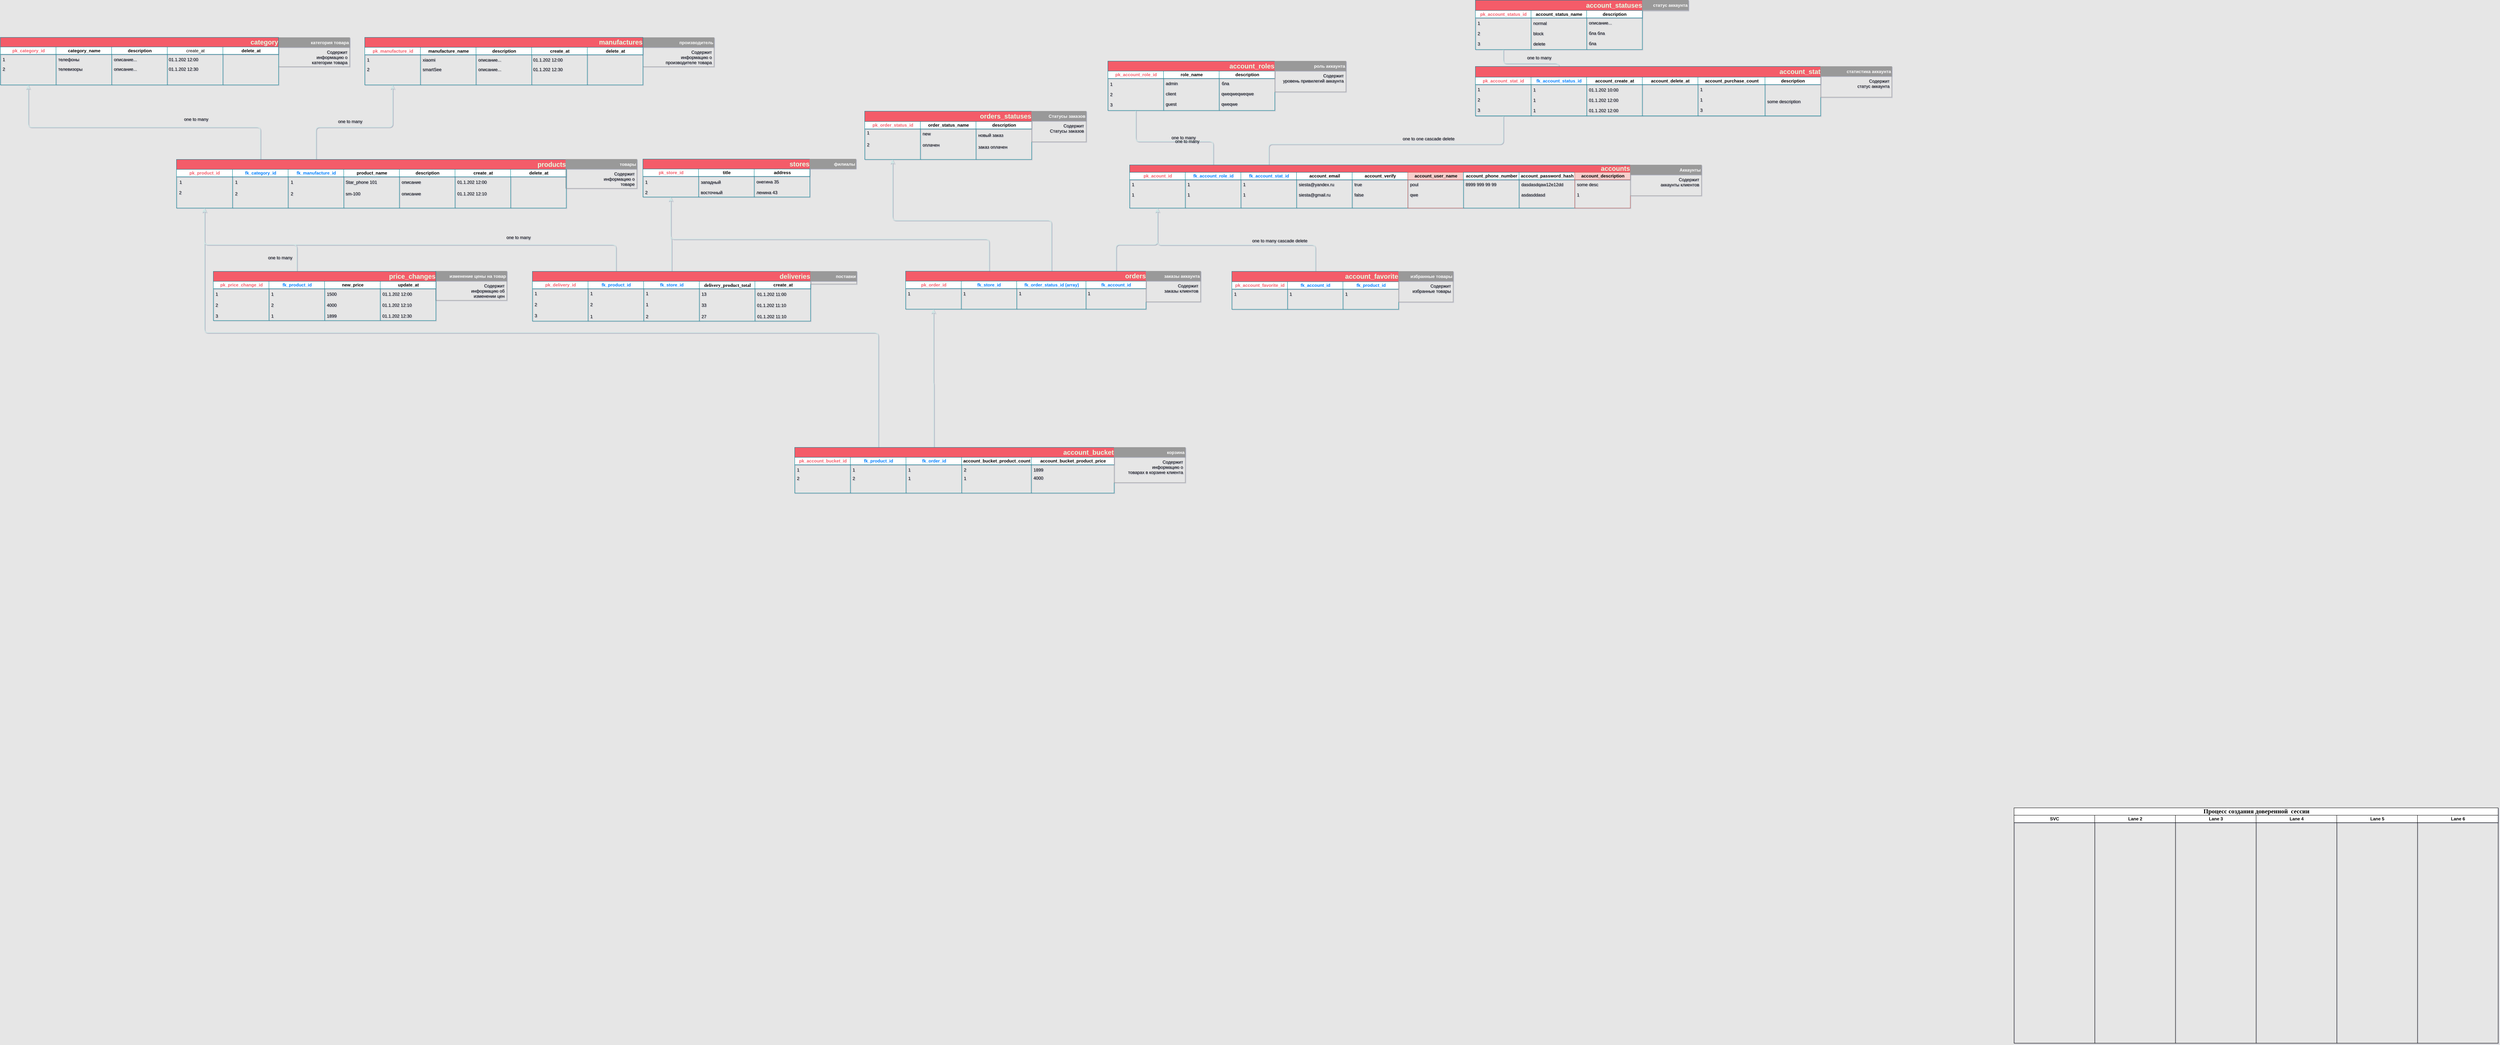 <mxfile version="12.3.2" type="device" pages="1"><diagram id="C5RBs43oDa-KdzZeNtuy" name="Page-1"><mxGraphModel dx="8031" dy="2937" grid="0" gridSize="10" guides="1" tooltips="1" connect="1" arrows="1" fold="1" page="0" pageScale="1" pageWidth="827" pageHeight="1169" background="#E6E6E6" math="0" shadow="1"><root><mxCell id="WIyWlLk6GJQsqaUBKTNV-0"/><mxCell id="WIyWlLk6GJQsqaUBKTNV-1" parent="WIyWlLk6GJQsqaUBKTNV-0"/><mxCell id="URjaRQrlkuqe0VboDTuH-129" style="edgeStyle=orthogonalEdgeStyle;rounded=1;orthogonalLoop=1;jettySize=auto;html=1;entryX=0.5;entryY=1;entryDx=0;entryDy=0;strokeColor=#D1E6E5;strokeWidth=2;fontColor=#FFCC99;exitX=0.5;exitY=0;exitDx=0;exitDy=0;labelBackgroundColor=none;" parent="WIyWlLk6GJQsqaUBKTNV-1" source="URjaRQrlkuqe0VboDTuH-124" target="URjaRQrlkuqe0VboDTuH-55" edge="1"><mxGeometry relative="1" as="geometry"/></mxCell><mxCell id="URjaRQrlkuqe0VboDTuH-117" style="edgeStyle=orthogonalEdgeStyle;rounded=1;orthogonalLoop=1;jettySize=auto;html=1;entryX=0.5;entryY=1;entryDx=0;entryDy=0;strokeColor=#D1E6E5;strokeWidth=2;fontColor=#FFCC99;exitX=0.5;exitY=0;exitDx=0;exitDy=0;labelBackgroundColor=none;" parent="WIyWlLk6GJQsqaUBKTNV-1" source="URjaRQrlkuqe0VboDTuH-110" target="URjaRQrlkuqe0VboDTuH-113" edge="1"><mxGeometry relative="1" as="geometry"/></mxCell><mxCell id="URjaRQrlkuqe0VboDTuH-121" style="edgeStyle=orthogonalEdgeStyle;rounded=1;orthogonalLoop=1;jettySize=auto;html=1;entryX=0.5;entryY=1;entryDx=0;entryDy=0;strokeColor=#D1E6E5;strokeWidth=2;fontColor=#FFCC99;exitX=0.5;exitY=0;exitDx=0;exitDy=0;labelBackgroundColor=none;" parent="WIyWlLk6GJQsqaUBKTNV-1" source="URjaRQrlkuqe0VboDTuH-109" target="URjaRQrlkuqe0VboDTuH-63" edge="1"><mxGeometry relative="1" as="geometry"/></mxCell><mxCell id="URjaRQrlkuqe0VboDTuH-119" style="edgeStyle=orthogonalEdgeStyle;rounded=1;orthogonalLoop=1;jettySize=auto;html=1;entryX=0.5;entryY=1;entryDx=0;entryDy=0;strokeColor=#D1E6E5;strokeWidth=2;fontColor=#FFCC99;exitX=0.5;exitY=0;exitDx=0;exitDy=0;labelBackgroundColor=none;" parent="WIyWlLk6GJQsqaUBKTNV-1" source="URjaRQrlkuqe0VboDTuH-103" target="URjaRQrlkuqe0VboDTuH-108" edge="1"><mxGeometry relative="1" as="geometry"/></mxCell><mxCell id="URjaRQrlkuqe0VboDTuH-118" style="edgeStyle=orthogonalEdgeStyle;rounded=1;orthogonalLoop=1;jettySize=auto;html=1;entryX=0.5;entryY=1;entryDx=0;entryDy=0;strokeColor=#D1E6E5;strokeWidth=2;fontColor=#FFCC99;exitX=0.5;exitY=0;exitDx=0;exitDy=0;labelBackgroundColor=none;" parent="WIyWlLk6GJQsqaUBKTNV-1" source="URjaRQrlkuqe0VboDTuH-96" target="URjaRQrlkuqe0VboDTuH-63" edge="1"><mxGeometry relative="1" as="geometry"/></mxCell><mxCell id="URjaRQrlkuqe0VboDTuH-87" style="edgeStyle=orthogonalEdgeStyle;rounded=1;orthogonalLoop=1;jettySize=auto;html=1;entryX=0.5;entryY=0;entryDx=0;entryDy=0;strokeColor=#D1E6E5;strokeWidth=2;fontColor=#FFCC99;exitX=0.5;exitY=1;exitDx=0;exitDy=0;labelBackgroundColor=none;" parent="WIyWlLk6GJQsqaUBKTNV-1" source="URjaRQrlkuqe0VboDTuH-83" target="URjaRQrlkuqe0VboDTuH-79" edge="1"><mxGeometry relative="1" as="geometry"/></mxCell><mxCell id="URjaRQrlkuqe0VboDTuH-81" style="edgeStyle=orthogonalEdgeStyle;rounded=1;orthogonalLoop=1;jettySize=auto;html=1;entryX=0.5;entryY=0;entryDx=0;entryDy=0;strokeColor=#D1E6E5;strokeWidth=2;fontColor=#FFCC99;exitX=0.5;exitY=1;exitDx=0;exitDy=0;labelBackgroundColor=none;" parent="WIyWlLk6GJQsqaUBKTNV-1" source="URjaRQrlkuqe0VboDTuH-78" target="URjaRQrlkuqe0VboDTuH-65" edge="1"><mxGeometry relative="1" as="geometry"/></mxCell><mxCell id="URjaRQrlkuqe0VboDTuH-76" style="edgeStyle=orthogonalEdgeStyle;rounded=1;orthogonalLoop=1;jettySize=auto;html=1;entryX=0.5;entryY=0;entryDx=0;entryDy=0;strokeColor=#D1E6E5;strokeWidth=2;fontColor=#FFCC99;exitX=0.5;exitY=1;exitDx=0;exitDy=0;labelBackgroundColor=none;" parent="WIyWlLk6GJQsqaUBKTNV-1" source="URjaRQrlkuqe0VboDTuH-72" target="URjaRQrlkuqe0VboDTuH-64" edge="1"><mxGeometry relative="1" as="geometry"/></mxCell><mxCell id="URjaRQrlkuqe0VboDTuH-61" style="edgeStyle=orthogonalEdgeStyle;rounded=1;orthogonalLoop=1;jettySize=auto;html=1;entryX=0.5;entryY=1;entryDx=0;entryDy=0;strokeColor=#D1E6E5;strokeWidth=2;fontColor=#FFCC99;exitX=0.5;exitY=0;exitDx=0;exitDy=0;labelBackgroundColor=none;" parent="WIyWlLk6GJQsqaUBKTNV-1" source="URjaRQrlkuqe0VboDTuH-50" target="URjaRQrlkuqe0VboDTuH-10" edge="1"><mxGeometry relative="1" as="geometry"/></mxCell><mxCell id="URjaRQrlkuqe0VboDTuH-60" style="edgeStyle=orthogonalEdgeStyle;rounded=1;orthogonalLoop=1;jettySize=auto;html=1;entryX=0.5;entryY=0;entryDx=0;entryDy=0;strokeColor=#D1E6E5;strokeWidth=2;fontColor=#FFCC99;exitX=0.5;exitY=1;exitDx=0;exitDy=0;labelBackgroundColor=none;" parent="WIyWlLk6GJQsqaUBKTNV-1" source="URjaRQrlkuqe0VboDTuH-55" target="URjaRQrlkuqe0VboDTuH-53" edge="1"><mxGeometry relative="1" as="geometry"/></mxCell><mxCell id="URjaRQrlkuqe0VboDTuH-47" style="edgeStyle=orthogonalEdgeStyle;rounded=1;orthogonalLoop=1;jettySize=auto;html=1;entryX=0.5;entryY=1;entryDx=0;entryDy=0;strokeColor=#D1E6E5;strokeWidth=2;fontColor=#FFCC99;exitX=0.5;exitY=0;exitDx=0;exitDy=0;labelBackgroundColor=none;" parent="WIyWlLk6GJQsqaUBKTNV-1" source="URjaRQrlkuqe0VboDTuH-41" target="URjaRQrlkuqe0VboDTuH-10" edge="1"><mxGeometry relative="1" as="geometry"/></mxCell><mxCell id="URjaRQrlkuqe0VboDTuH-32" style="edgeStyle=orthogonalEdgeStyle;rounded=1;orthogonalLoop=1;jettySize=auto;html=1;entryX=0.5;entryY=1;entryDx=0;entryDy=0;strokeColor=#D1E6E5;strokeWidth=2;fontColor=#FFCC99;exitX=0.5;exitY=0;exitDx=0;exitDy=0;labelBackgroundColor=none;" parent="WIyWlLk6GJQsqaUBKTNV-1" source="URjaRQrlkuqe0VboDTuH-7" target="URjaRQrlkuqe0VboDTuH-26" edge="1"><mxGeometry relative="1" as="geometry"/></mxCell><mxCell id="URjaRQrlkuqe0VboDTuH-31" style="edgeStyle=orthogonalEdgeStyle;rounded=1;orthogonalLoop=1;jettySize=auto;html=1;exitX=0.5;exitY=0;exitDx=0;exitDy=0;entryX=0.5;entryY=1;entryDx=0;entryDy=0;fontColor=#FFCC99;fillColor=#f5f5f5;strokeColor=#D1E6E5;strokeWidth=2;labelBackgroundColor=none;" parent="WIyWlLk6GJQsqaUBKTNV-1" source="URjaRQrlkuqe0VboDTuH-6" target="URjaRQrlkuqe0VboDTuH-18" edge="1"><mxGeometry relative="1" as="geometry"/></mxCell><mxCell id="RWAsH5d2su12idK7pN-g-47" value="&lt;font style=&quot;font-size: 17px;&quot;&gt;Процесс создания доверенной&amp;nbsp; сессии&lt;/font&gt;" style="swimlane;html=1;childLayout=stackLayout;startSize=20;rounded=0;shadow=0;labelBackgroundColor=none;strokeWidth=1;fontFamily=Verdana;fontSize=8;align=center;" parent="WIyWlLk6GJQsqaUBKTNV-1" vertex="1"><mxGeometry x="-233.5" y="744" width="1314" height="639" as="geometry"><mxRectangle x="-377" y="914" width="42" height="20" as="alternateBounds"/></mxGeometry></mxCell><mxCell id="RWAsH5d2su12idK7pN-g-48" value="SVC" style="swimlane;html=1;startSize=20;labelBackgroundColor=none;" parent="RWAsH5d2su12idK7pN-g-47" vertex="1"><mxGeometry y="20" width="219" height="619" as="geometry"><mxRectangle y="20" width="24" height="730" as="alternateBounds"/></mxGeometry></mxCell><mxCell id="RWAsH5d2su12idK7pN-g-67" value="Lane 2" style="swimlane;html=1;startSize=20;labelBackgroundColor=none;" parent="RWAsH5d2su12idK7pN-g-47" vertex="1"><mxGeometry x="219" y="20" width="219" height="619" as="geometry"/></mxCell><mxCell id="RWAsH5d2su12idK7pN-g-69" value="Lane 3" style="swimlane;html=1;startSize=20;labelBackgroundColor=none;" parent="RWAsH5d2su12idK7pN-g-47" vertex="1"><mxGeometry x="438" y="20" width="219" height="619" as="geometry"/></mxCell><mxCell id="RWAsH5d2su12idK7pN-g-74" value="Lane 4" style="swimlane;html=1;startSize=20;labelBackgroundColor=none;" parent="RWAsH5d2su12idK7pN-g-47" vertex="1"><mxGeometry x="657" y="20" width="219" height="619" as="geometry"/></mxCell><mxCell id="RWAsH5d2su12idK7pN-g-83" value="Lane 5" style="swimlane;html=1;startSize=20;labelBackgroundColor=none;" parent="RWAsH5d2su12idK7pN-g-47" vertex="1"><mxGeometry x="876" y="20" width="219" height="619" as="geometry"/></mxCell><mxCell id="RWAsH5d2su12idK7pN-g-90" value="Lane 6" style="swimlane;html=1;startSize=20;labelBackgroundColor=none;" parent="RWAsH5d2su12idK7pN-g-47" vertex="1"><mxGeometry x="1095" y="20" width="219" height="619" as="geometry"/></mxCell><mxCell id="URjaRQrlkuqe0VboDTuH-5" value="&lt;span style=&quot;color: rgb(228 , 253 , 225)&quot;&gt;&lt;font style=&quot;font-size: 18px ; line-height: 240%&quot;&gt;products&lt;/font&gt;&lt;/span&gt;" style="swimlane;html=1;childLayout=stackLayout;resizeParent=1;resizeParentMax=0;startSize=27;fillColor=#F45B69;strokeColor=#028090;align=right;labelBackgroundColor=none;" parent="WIyWlLk6GJQsqaUBKTNV-1" vertex="1"><mxGeometry x="-5221" y="-1017" width="1058" height="132" as="geometry"/></mxCell><mxCell id="URjaRQrlkuqe0VboDTuH-10" value="&lt;span style=&quot;text-align: left&quot;&gt;&lt;font color=&quot;#f45b69&quot;&gt;pk_product_id&lt;/font&gt;&lt;/span&gt;" style="swimlane;html=1;startSize=20;strokeColor=#028090;fontStyle=1;fontColor=#FFCC99;labelBackgroundColor=none;" parent="URjaRQrlkuqe0VboDTuH-5" vertex="1"><mxGeometry y="27" width="152" height="105" as="geometry"/></mxCell><mxCell id="URjaRQrlkuqe0VboDTuH-218" value="2" style="text;strokeColor=none;fillColor=none;align=left;verticalAlign=top;spacingLeft=4;spacingRight=4;overflow=hidden;rotatable=0;points=[[0,0.5],[1,0.5]];portConstraint=eastwest;labelBackgroundColor=none;" parent="URjaRQrlkuqe0VboDTuH-10" vertex="1"><mxGeometry x="1" y="49.5" width="151" height="26" as="geometry"/></mxCell><mxCell id="URjaRQrlkuqe0VboDTuH-6" value="&lt;span style=&quot;text-align: left&quot;&gt;&lt;font color=&quot;#007fff&quot;&gt;fk_category_id&lt;/font&gt;&lt;/span&gt;" style="swimlane;html=1;startSize=20;strokeColor=#028090;fontStyle=1;fontColor=#99FFFF;labelBackgroundColor=none;" parent="URjaRQrlkuqe0VboDTuH-5" vertex="1"><mxGeometry x="152" y="27" width="151" height="105" as="geometry"/></mxCell><mxCell id="URjaRQrlkuqe0VboDTuH-7" value="&lt;span style=&quot;text-align: left&quot;&gt;&lt;font color=&quot;#007fff&quot;&gt;fk_manufacture_id&lt;/font&gt;&lt;/span&gt;" style="swimlane;html=1;startSize=20;strokeColor=#028090;fontStyle=1;fontColor=#99FFFF;labelBackgroundColor=none;" parent="URjaRQrlkuqe0VboDTuH-5" vertex="1"><mxGeometry x="303" y="27" width="151" height="105" as="geometry"/></mxCell><mxCell id="URjaRQrlkuqe0VboDTuH-8" value="product_name" style="swimlane;html=1;startSize=20;strokeColor=#028090;labelBackgroundColor=none;" parent="URjaRQrlkuqe0VboDTuH-5" vertex="1"><mxGeometry x="454" y="27" width="151" height="105" as="geometry"/></mxCell><mxCell id="URjaRQrlkuqe0VboDTuH-186" value="1" style="text;strokeColor=none;fillColor=none;align=left;verticalAlign=top;spacingLeft=4;spacingRight=4;overflow=hidden;rotatable=0;points=[[0,0.5],[1,0.5]];portConstraint=eastwest;labelBackgroundColor=none;" parent="URjaRQrlkuqe0VboDTuH-8" vertex="1"><mxGeometry x="-452" y="21" width="151" height="26" as="geometry"/></mxCell><mxCell id="URjaRQrlkuqe0VboDTuH-187" value="1" style="text;strokeColor=none;fillColor=none;align=left;verticalAlign=top;spacingLeft=4;spacingRight=4;overflow=hidden;rotatable=0;points=[[0,0.5],[1,0.5]];portConstraint=eastwest;labelBackgroundColor=none;" parent="URjaRQrlkuqe0VboDTuH-8" vertex="1"><mxGeometry x="-301" y="21" width="151" height="26" as="geometry"/></mxCell><mxCell id="URjaRQrlkuqe0VboDTuH-188" value="1" style="text;strokeColor=none;fillColor=none;align=left;verticalAlign=top;spacingLeft=4;spacingRight=4;overflow=hidden;rotatable=0;points=[[0,0.5],[1,0.5]];portConstraint=eastwest;labelBackgroundColor=none;" parent="URjaRQrlkuqe0VboDTuH-8" vertex="1"><mxGeometry x="-150" y="21" width="151" height="26" as="geometry"/></mxCell><mxCell id="URjaRQrlkuqe0VboDTuH-189" value="Star_phone 101" style="text;strokeColor=none;fillColor=none;align=left;verticalAlign=top;spacingLeft=4;spacingRight=4;overflow=hidden;rotatable=0;points=[[0,0.5],[1,0.5]];portConstraint=eastwest;labelBackgroundColor=none;" parent="URjaRQrlkuqe0VboDTuH-8" vertex="1"><mxGeometry x="-1" y="21" width="151" height="26" as="geometry"/></mxCell><mxCell id="URjaRQrlkuqe0VboDTuH-219" value="2" style="text;strokeColor=none;fillColor=none;align=left;verticalAlign=top;spacingLeft=4;spacingRight=4;overflow=hidden;rotatable=0;points=[[0,0.5],[1,0.5]];portConstraint=eastwest;labelBackgroundColor=none;" parent="URjaRQrlkuqe0VboDTuH-8" vertex="1"><mxGeometry x="-301" y="52.5" width="151" height="26" as="geometry"/></mxCell><mxCell id="URjaRQrlkuqe0VboDTuH-220" value="2" style="text;strokeColor=none;fillColor=none;align=left;verticalAlign=top;spacingLeft=4;spacingRight=4;overflow=hidden;rotatable=0;points=[[0,0.5],[1,0.5]];portConstraint=eastwest;labelBackgroundColor=none;" parent="URjaRQrlkuqe0VboDTuH-8" vertex="1"><mxGeometry x="-150" y="52.5" width="151" height="26" as="geometry"/></mxCell><mxCell id="URjaRQrlkuqe0VboDTuH-221" value="sm-100" style="text;strokeColor=none;fillColor=none;align=left;verticalAlign=top;spacingLeft=4;spacingRight=4;overflow=hidden;rotatable=0;points=[[0,0.5],[1,0.5]];portConstraint=eastwest;labelBackgroundColor=none;" parent="URjaRQrlkuqe0VboDTuH-8" vertex="1"><mxGeometry x="-1" y="52.5" width="151" height="26" as="geometry"/></mxCell><mxCell id="URjaRQrlkuqe0VboDTuH-13" value="description" style="swimlane;html=1;startSize=20;strokeColor=#028090;labelBackgroundColor=none;" parent="URjaRQrlkuqe0VboDTuH-5" vertex="1"><mxGeometry x="605" y="27" width="151" height="105" as="geometry"/></mxCell><mxCell id="URjaRQrlkuqe0VboDTuH-191" value="описание" style="text;strokeColor=none;fillColor=none;align=left;verticalAlign=top;spacingLeft=4;spacingRight=4;overflow=hidden;rotatable=0;points=[[0,0.5],[1,0.5]];portConstraint=eastwest;labelBackgroundColor=none;" parent="URjaRQrlkuqe0VboDTuH-13" vertex="1"><mxGeometry y="21" width="151" height="26" as="geometry"/></mxCell><mxCell id="URjaRQrlkuqe0VboDTuH-14" value="&lt;span style=&quot;text-align: left&quot;&gt;create_at&lt;/span&gt;" style="swimlane;html=1;startSize=20;strokeColor=#028090;labelBackgroundColor=none;" parent="URjaRQrlkuqe0VboDTuH-5" vertex="1"><mxGeometry x="756" y="27" width="151" height="105" as="geometry"/></mxCell><mxCell id="URjaRQrlkuqe0VboDTuH-192" value="01.1.202 12:00" style="text;strokeColor=none;fillColor=none;align=left;verticalAlign=top;spacingLeft=4;spacingRight=4;overflow=hidden;rotatable=0;points=[[0,0.5],[1,0.5]];portConstraint=eastwest;labelBackgroundColor=none;" parent="URjaRQrlkuqe0VboDTuH-14" vertex="1"><mxGeometry y="21" width="151" height="26" as="geometry"/></mxCell><mxCell id="URjaRQrlkuqe0VboDTuH-222" value="описание" style="text;strokeColor=none;fillColor=none;align=left;verticalAlign=top;spacingLeft=4;spacingRight=4;overflow=hidden;rotatable=0;points=[[0,0.5],[1,0.5]];portConstraint=eastwest;labelBackgroundColor=none;" parent="URjaRQrlkuqe0VboDTuH-14" vertex="1"><mxGeometry x="-151" y="52.5" width="151" height="26" as="geometry"/></mxCell><mxCell id="URjaRQrlkuqe0VboDTuH-223" value="01.1.202 12:10" style="text;strokeColor=none;fillColor=none;align=left;verticalAlign=top;spacingLeft=4;spacingRight=4;overflow=hidden;rotatable=0;points=[[0,0.5],[1,0.5]];portConstraint=eastwest;labelBackgroundColor=none;" parent="URjaRQrlkuqe0VboDTuH-14" vertex="1"><mxGeometry y="52.5" width="151" height="26" as="geometry"/></mxCell><mxCell id="URjaRQrlkuqe0VboDTuH-15" value="delete_at" style="swimlane;html=1;startSize=20;strokeColor=#028090;labelBackgroundColor=none;" parent="URjaRQrlkuqe0VboDTuH-5" vertex="1"><mxGeometry x="907" y="27" width="151" height="105" as="geometry"/></mxCell><mxCell id="URjaRQrlkuqe0VboDTuH-62" value="&lt;span style=&quot;color: rgb(228 , 253 , 225)&quot;&gt;&lt;font style=&quot;font-size: 18px ; line-height: 240%&quot;&gt;accounts&lt;/font&gt;&lt;/span&gt;" style="swimlane;html=1;childLayout=stackLayout;resizeParent=1;resizeParentMax=0;startSize=20;fillColor=#F45B69;strokeColor=#028090;align=right;labelBackgroundColor=none;" parent="WIyWlLk6GJQsqaUBKTNV-1" vertex="1"><mxGeometry x="-2634" y="-1002" width="1359" height="117" as="geometry"/></mxCell><mxCell id="URjaRQrlkuqe0VboDTuH-63" value="&lt;span style=&quot;text-align: left&quot;&gt;&lt;font color=&quot;#f45b69&quot;&gt;pk_acount_id&lt;/font&gt;&lt;/span&gt;" style="swimlane;html=1;startSize=20;strokeColor=#028090;fontStyle=1;fontColor=#FFCC99;labelBackgroundColor=none;" parent="URjaRQrlkuqe0VboDTuH-62" vertex="1"><mxGeometry y="20" width="151" height="97" as="geometry"/></mxCell><mxCell id="3fhT8TFsVzIwpkKFj0xO-2" value="1" style="text;strokeColor=none;fillColor=none;align=left;verticalAlign=top;spacingLeft=4;spacingRight=4;overflow=hidden;rotatable=0;points=[[0,0.5],[1,0.5]];portConstraint=eastwest;labelBackgroundColor=none;" vertex="1" parent="URjaRQrlkuqe0VboDTuH-63"><mxGeometry y="19.492" width="151" height="28.097" as="geometry"/></mxCell><mxCell id="URjaRQrlkuqe0VboDTuH-64" value="&lt;span style=&quot;text-align: left&quot;&gt;&lt;font color=&quot;#007fff&quot;&gt;fk_account_role_id&lt;/font&gt;&lt;/span&gt;" style="swimlane;html=1;startSize=20;strokeColor=#028090;fontStyle=1;fontColor=#99FFFF;labelBackgroundColor=none;" parent="URjaRQrlkuqe0VboDTuH-62" vertex="1"><mxGeometry x="151" y="20" width="151" height="97" as="geometry"/></mxCell><mxCell id="3fhT8TFsVzIwpkKFj0xO-3" value="1" style="text;strokeColor=none;fillColor=none;align=left;verticalAlign=top;spacingLeft=4;spacingRight=4;overflow=hidden;rotatable=0;points=[[0,0.5],[1,0.5]];portConstraint=eastwest;labelBackgroundColor=none;" vertex="1" parent="URjaRQrlkuqe0VboDTuH-64"><mxGeometry y="19.492" width="151" height="28.097" as="geometry"/></mxCell><mxCell id="URjaRQrlkuqe0VboDTuH-65" value="&lt;span style=&quot;text-align: left&quot;&gt;&lt;font color=&quot;#007fff&quot;&gt;fk_account_stat_id&lt;/font&gt;&lt;/span&gt;" style="swimlane;html=1;startSize=20;strokeColor=#028090;labelBackgroundColor=none;" parent="URjaRQrlkuqe0VboDTuH-62" vertex="1"><mxGeometry x="302" y="20" width="151" height="97" as="geometry"/></mxCell><mxCell id="3fhT8TFsVzIwpkKFj0xO-11" value="1" style="text;strokeColor=none;fillColor=none;align=left;verticalAlign=top;spacingLeft=4;spacingRight=4;overflow=hidden;rotatable=0;points=[[0,0.5],[1,0.5]];portConstraint=eastwest;labelBackgroundColor=none;" vertex="1" parent="URjaRQrlkuqe0VboDTuH-65"><mxGeometry x="-302" y="47.492" width="151" height="28.097" as="geometry"/></mxCell><mxCell id="3fhT8TFsVzIwpkKFj0xO-12" value="1" style="text;strokeColor=none;fillColor=none;align=left;verticalAlign=top;spacingLeft=4;spacingRight=4;overflow=hidden;rotatable=0;points=[[0,0.5],[1,0.5]];portConstraint=eastwest;labelBackgroundColor=none;" vertex="1" parent="URjaRQrlkuqe0VboDTuH-65"><mxGeometry x="-151" y="47.492" width="151" height="28.097" as="geometry"/></mxCell><mxCell id="3fhT8TFsVzIwpkKFj0xO-13" value="1" style="text;strokeColor=none;fillColor=none;align=left;verticalAlign=top;spacingLeft=4;spacingRight=4;overflow=hidden;rotatable=0;points=[[0,0.5],[1,0.5]];portConstraint=eastwest;labelBackgroundColor=none;" vertex="1" parent="URjaRQrlkuqe0VboDTuH-65"><mxGeometry y="47.492" width="151" height="28.097" as="geometry"/></mxCell><mxCell id="URjaRQrlkuqe0VboDTuH-66" value="account_email" style="swimlane;html=1;startSize=20;strokeColor=#028090;labelBackgroundColor=none;" parent="URjaRQrlkuqe0VboDTuH-62" vertex="1"><mxGeometry x="453" y="20" width="151" height="97" as="geometry"/></mxCell><mxCell id="3fhT8TFsVzIwpkKFj0xO-4" value="1" style="text;strokeColor=none;fillColor=none;align=left;verticalAlign=top;spacingLeft=4;spacingRight=4;overflow=hidden;rotatable=0;points=[[0,0.5],[1,0.5]];portConstraint=eastwest;labelBackgroundColor=none;" vertex="1" parent="URjaRQrlkuqe0VboDTuH-66"><mxGeometry x="-151" y="19.492" width="151" height="28.097" as="geometry"/></mxCell><mxCell id="3fhT8TFsVzIwpkKFj0xO-5" value="siesta@yandex.ru" style="text;strokeColor=none;fillColor=none;align=left;verticalAlign=top;spacingLeft=4;spacingRight=4;overflow=hidden;rotatable=0;points=[[0,0.5],[1,0.5]];portConstraint=eastwest;labelBackgroundColor=none;" vertex="1" parent="URjaRQrlkuqe0VboDTuH-66"><mxGeometry y="19.492" width="151" height="28.097" as="geometry"/></mxCell><mxCell id="URjaRQrlkuqe0VboDTuH-67" value="account_verify" style="swimlane;html=1;startSize=20;strokeColor=#028090;labelBackgroundColor=none;" parent="URjaRQrlkuqe0VboDTuH-62" vertex="1"><mxGeometry x="604" y="20" width="151" height="97" as="geometry"/></mxCell><mxCell id="3fhT8TFsVzIwpkKFj0xO-7" value="true" style="text;strokeColor=none;fillColor=none;align=left;verticalAlign=top;spacingLeft=4;spacingRight=4;overflow=hidden;rotatable=0;points=[[0,0.5],[1,0.5]];portConstraint=eastwest;labelBackgroundColor=none;" vertex="1" parent="URjaRQrlkuqe0VboDTuH-67"><mxGeometry y="19.492" width="151" height="28.097" as="geometry"/></mxCell><mxCell id="URjaRQrlkuqe0VboDTuH-70" value="account_user_name" style="swimlane;html=1;startSize=20;strokeColor=#b85450;labelBackgroundColor=none;fillColor=#f8cecc;" parent="URjaRQrlkuqe0VboDTuH-62" vertex="1"><mxGeometry x="755" y="20" width="151" height="97" as="geometry"/></mxCell><mxCell id="3fhT8TFsVzIwpkKFj0xO-6" value="poul" style="text;strokeColor=none;fillColor=none;align=left;verticalAlign=top;spacingLeft=4;spacingRight=4;overflow=hidden;rotatable=0;points=[[0,0.5],[1,0.5]];portConstraint=eastwest;labelBackgroundColor=none;" vertex="1" parent="URjaRQrlkuqe0VboDTuH-70"><mxGeometry y="19.492" width="151" height="28.097" as="geometry"/></mxCell><mxCell id="3fhT8TFsVzIwpkKFj0xO-14" value="siesta@gmail.ru" style="text;strokeColor=none;fillColor=none;align=left;verticalAlign=top;spacingLeft=4;spacingRight=4;overflow=hidden;rotatable=0;points=[[0,0.5],[1,0.5]];portConstraint=eastwest;labelBackgroundColor=none;" vertex="1" parent="URjaRQrlkuqe0VboDTuH-70"><mxGeometry x="-302" y="47.492" width="151" height="28.097" as="geometry"/></mxCell><mxCell id="3fhT8TFsVzIwpkKFj0xO-15" value="false" style="text;strokeColor=none;fillColor=none;align=left;verticalAlign=top;spacingLeft=4;spacingRight=4;overflow=hidden;rotatable=0;points=[[0,0.5],[1,0.5]];portConstraint=eastwest;labelBackgroundColor=none;" vertex="1" parent="URjaRQrlkuqe0VboDTuH-70"><mxGeometry x="-151" y="47.492" width="151" height="28.097" as="geometry"/></mxCell><mxCell id="3fhT8TFsVzIwpkKFj0xO-16" value="qwe" style="text;strokeColor=none;fillColor=none;align=left;verticalAlign=top;spacingLeft=4;spacingRight=4;overflow=hidden;rotatable=0;points=[[0,0.5],[1,0.5]];portConstraint=eastwest;labelBackgroundColor=none;" vertex="1" parent="URjaRQrlkuqe0VboDTuH-70"><mxGeometry y="47.492" width="151" height="28.097" as="geometry"/></mxCell><mxCell id="URjaRQrlkuqe0VboDTuH-68" value="account_phone_number" style="swimlane;html=1;startSize=20;strokeColor=#028090;labelBackgroundColor=none;" parent="URjaRQrlkuqe0VboDTuH-62" vertex="1"><mxGeometry x="906" y="20" width="151" height="97" as="geometry"/></mxCell><mxCell id="3fhT8TFsVzIwpkKFj0xO-8" value="8999 999 99 99" style="text;strokeColor=none;fillColor=none;align=left;verticalAlign=top;spacingLeft=4;spacingRight=4;overflow=hidden;rotatable=0;points=[[0,0.5],[1,0.5]];portConstraint=eastwest;labelBackgroundColor=none;" vertex="1" parent="URjaRQrlkuqe0VboDTuH-68"><mxGeometry y="19.492" width="151" height="28.097" as="geometry"/></mxCell><mxCell id="URjaRQrlkuqe0VboDTuH-69" value="account_password_hash" style="swimlane;html=1;startSize=20;strokeColor=#028090;labelBackgroundColor=none;" parent="URjaRQrlkuqe0VboDTuH-62" vertex="1"><mxGeometry x="1057" y="20" width="151" height="97" as="geometry"/></mxCell><mxCell id="3fhT8TFsVzIwpkKFj0xO-9" value="dasdasdqaw12e12dd" style="text;strokeColor=none;fillColor=none;align=left;verticalAlign=top;spacingLeft=4;spacingRight=4;overflow=hidden;rotatable=0;points=[[0,0.5],[1,0.5]];portConstraint=eastwest;labelBackgroundColor=none;" vertex="1" parent="URjaRQrlkuqe0VboDTuH-69"><mxGeometry y="19.492" width="151" height="28.097" as="geometry"/></mxCell><mxCell id="URjaRQrlkuqe0VboDTuH-90" value="account_description" style="swimlane;html=1;startSize=20;strokeColor=#b85450;labelBackgroundColor=none;fillColor=#f8cecc;" parent="URjaRQrlkuqe0VboDTuH-62" vertex="1"><mxGeometry x="1208" y="20" width="151" height="97" as="geometry"/></mxCell><mxCell id="3fhT8TFsVzIwpkKFj0xO-10" value="some desc" style="text;strokeColor=none;fillColor=none;align=left;verticalAlign=top;spacingLeft=4;spacingRight=4;overflow=hidden;rotatable=0;points=[[0,0.5],[1,0.5]];portConstraint=eastwest;labelBackgroundColor=none;" vertex="1" parent="URjaRQrlkuqe0VboDTuH-90"><mxGeometry y="19.492" width="151" height="28.097" as="geometry"/></mxCell><mxCell id="3fhT8TFsVzIwpkKFj0xO-18" value="asdasddasd" style="text;strokeColor=none;fillColor=none;align=left;verticalAlign=top;spacingLeft=4;spacingRight=4;overflow=hidden;rotatable=0;points=[[0,0.5],[1,0.5]];portConstraint=eastwest;labelBackgroundColor=none;" vertex="1" parent="URjaRQrlkuqe0VboDTuH-90"><mxGeometry x="-151" y="47.492" width="151" height="28.097" as="geometry"/></mxCell><mxCell id="3fhT8TFsVzIwpkKFj0xO-19" value="1" style="text;strokeColor=none;fillColor=none;align=left;verticalAlign=top;spacingLeft=4;spacingRight=4;overflow=hidden;rotatable=0;points=[[0,0.5],[1,0.5]];portConstraint=eastwest;labelBackgroundColor=none;" vertex="1" parent="URjaRQrlkuqe0VboDTuH-90"><mxGeometry y="47.492" width="151" height="28.097" as="geometry"/></mxCell><mxCell id="URjaRQrlkuqe0VboDTuH-77" value="&lt;font color=&quot;#e4fde1&quot;&gt;&lt;span style=&quot;font-size: 18px&quot;&gt;account_stat&lt;/span&gt;&lt;/font&gt;" style="swimlane;html=1;childLayout=stackLayout;resizeParent=1;resizeParentMax=0;startSize=29;fillColor=#F45B69;strokeColor=#028090;align=right;labelBackgroundColor=none;" parent="WIyWlLk6GJQsqaUBKTNV-1" vertex="1"><mxGeometry x="-1695.5" y="-1269.5" width="937" height="134.089" as="geometry"/></mxCell><mxCell id="URjaRQrlkuqe0VboDTuH-78" value="&lt;span style=&quot;text-align: left&quot;&gt;&lt;font color=&quot;#f45b69&quot;&gt;pk_account_stat_id&lt;/font&gt;&lt;/span&gt;" style="swimlane;html=1;startSize=20;strokeColor=#028090;fontStyle=1;fontColor=#FFCC99;labelBackgroundColor=none;" parent="URjaRQrlkuqe0VboDTuH-77" vertex="1"><mxGeometry y="29" width="151" height="105.089" as="geometry"/></mxCell><mxCell id="URjaRQrlkuqe0VboDTuH-335" value="1" style="text;strokeColor=none;fillColor=none;align=left;verticalAlign=top;spacingLeft=4;spacingRight=4;overflow=hidden;rotatable=0;points=[[0,0.5],[1,0.5]];portConstraint=eastwest;labelBackgroundColor=none;" parent="URjaRQrlkuqe0VboDTuH-78" vertex="1"><mxGeometry y="19.895" width="151" height="28.097" as="geometry"/></mxCell><mxCell id="URjaRQrlkuqe0VboDTuH-336" value="2" style="text;strokeColor=none;fillColor=none;align=left;verticalAlign=top;spacingLeft=4;spacingRight=4;overflow=hidden;rotatable=0;points=[[0,0.5],[1,0.5]];portConstraint=eastwest;labelBackgroundColor=none;" parent="URjaRQrlkuqe0VboDTuH-78" vertex="1"><mxGeometry y="47.992" width="151" height="28.097" as="geometry"/></mxCell><mxCell id="URjaRQrlkuqe0VboDTuH-337" value="3" style="text;strokeColor=none;fillColor=none;align=left;verticalAlign=top;spacingLeft=4;spacingRight=4;overflow=hidden;rotatable=0;points=[[0,0.5],[1,0.5]];portConstraint=eastwest;labelBackgroundColor=none;" parent="URjaRQrlkuqe0VboDTuH-78" vertex="1"><mxGeometry y="75.992" width="151" height="28.097" as="geometry"/></mxCell><mxCell id="URjaRQrlkuqe0VboDTuH-79" value="&lt;span style=&quot;text-align: left&quot;&gt;&lt;font color=&quot;#007fff&quot;&gt;fk_account_status_id&lt;/font&gt;&lt;/span&gt;" style="swimlane;html=1;startSize=20;strokeColor=#028090;labelBackgroundColor=none;" parent="URjaRQrlkuqe0VboDTuH-77" vertex="1"><mxGeometry x="151" y="29" width="151" height="105.089" as="geometry"/></mxCell><mxCell id="URjaRQrlkuqe0VboDTuH-340" value="1" style="text;strokeColor=none;fillColor=none;align=left;verticalAlign=top;spacingLeft=4;spacingRight=4;overflow=hidden;rotatable=0;points=[[0,0.5],[1,0.5]];portConstraint=eastwest;labelBackgroundColor=none;" parent="URjaRQrlkuqe0VboDTuH-79" vertex="1"><mxGeometry y="20.895" width="151" height="28.097" as="geometry"/></mxCell><mxCell id="URjaRQrlkuqe0VboDTuH-341" value="1" style="text;strokeColor=none;fillColor=none;align=left;verticalAlign=top;spacingLeft=4;spacingRight=4;overflow=hidden;rotatable=0;points=[[0,0.5],[1,0.5]];portConstraint=eastwest;labelBackgroundColor=none;" parent="URjaRQrlkuqe0VboDTuH-79" vertex="1"><mxGeometry y="48.992" width="151" height="28.097" as="geometry"/></mxCell><mxCell id="URjaRQrlkuqe0VboDTuH-342" value="1" style="text;strokeColor=none;fillColor=none;align=left;verticalAlign=top;spacingLeft=4;spacingRight=4;overflow=hidden;rotatable=0;points=[[0,0.5],[1,0.5]];portConstraint=eastwest;labelBackgroundColor=none;" parent="URjaRQrlkuqe0VboDTuH-79" vertex="1"><mxGeometry y="76.992" width="151" height="28.097" as="geometry"/></mxCell><mxCell id="URjaRQrlkuqe0VboDTuH-80" value="account_create_at" style="swimlane;html=1;startSize=20;strokeColor=#028090;labelBackgroundColor=none;" parent="URjaRQrlkuqe0VboDTuH-77" vertex="1"><mxGeometry x="302" y="29" width="151" height="105.089" as="geometry"/></mxCell><mxCell id="URjaRQrlkuqe0VboDTuH-343" value="01.1.202 10:00" style="text;strokeColor=none;fillColor=none;align=left;verticalAlign=top;spacingLeft=4;spacingRight=4;overflow=hidden;rotatable=0;points=[[0,0.5],[1,0.5]];portConstraint=eastwest;labelBackgroundColor=none;" parent="URjaRQrlkuqe0VboDTuH-80" vertex="1"><mxGeometry y="20.895" width="151" height="28.097" as="geometry"/></mxCell><mxCell id="URjaRQrlkuqe0VboDTuH-344" value="01.1.202 12:00" style="text;strokeColor=none;fillColor=none;align=left;verticalAlign=top;spacingLeft=4;spacingRight=4;overflow=hidden;rotatable=0;points=[[0,0.5],[1,0.5]];portConstraint=eastwest;labelBackgroundColor=none;" parent="URjaRQrlkuqe0VboDTuH-80" vertex="1"><mxGeometry y="48.992" width="151" height="28.097" as="geometry"/></mxCell><mxCell id="URjaRQrlkuqe0VboDTuH-345" value="01.1.202 12:00" style="text;strokeColor=none;fillColor=none;align=left;verticalAlign=top;spacingLeft=4;spacingRight=4;overflow=hidden;rotatable=0;points=[[0,0.5],[1,0.5]];portConstraint=eastwest;labelBackgroundColor=none;" parent="URjaRQrlkuqe0VboDTuH-80" vertex="1"><mxGeometry y="76.992" width="151" height="28.097" as="geometry"/></mxCell><mxCell id="URjaRQrlkuqe0VboDTuH-89" value="account_delete_at" style="swimlane;html=1;startSize=20;strokeColor=#028090;labelBackgroundColor=none;" parent="URjaRQrlkuqe0VboDTuH-77" vertex="1"><mxGeometry x="453" y="29" width="151" height="105.089" as="geometry"/></mxCell><mxCell id="URjaRQrlkuqe0VboDTuH-91" value="account_purchase_count" style="swimlane;html=1;startSize=20;strokeColor=#028090;labelBackgroundColor=none;" parent="URjaRQrlkuqe0VboDTuH-77" vertex="1"><mxGeometry x="604" y="29" width="182" height="105.089" as="geometry"/></mxCell><mxCell id="URjaRQrlkuqe0VboDTuH-346" value="1" style="text;strokeColor=none;fillColor=none;align=left;verticalAlign=top;spacingLeft=4;spacingRight=4;overflow=hidden;rotatable=0;points=[[0,0.5],[1,0.5]];portConstraint=eastwest;labelBackgroundColor=none;" parent="URjaRQrlkuqe0VboDTuH-91" vertex="1"><mxGeometry y="19.895" width="151" height="28.097" as="geometry"/></mxCell><mxCell id="URjaRQrlkuqe0VboDTuH-347" value="1" style="text;strokeColor=none;fillColor=none;align=left;verticalAlign=top;spacingLeft=4;spacingRight=4;overflow=hidden;rotatable=0;points=[[0,0.5],[1,0.5]];portConstraint=eastwest;labelBackgroundColor=none;" parent="URjaRQrlkuqe0VboDTuH-91" vertex="1"><mxGeometry y="47.992" width="151" height="28.097" as="geometry"/></mxCell><mxCell id="URjaRQrlkuqe0VboDTuH-348" value="3" style="text;strokeColor=none;fillColor=none;align=left;verticalAlign=top;spacingLeft=4;spacingRight=4;overflow=hidden;rotatable=0;points=[[0,0.5],[1,0.5]];portConstraint=eastwest;labelBackgroundColor=none;" parent="URjaRQrlkuqe0VboDTuH-91" vertex="1"><mxGeometry y="75.992" width="151" height="28.097" as="geometry"/></mxCell><mxCell id="URjaRQrlkuqe0VboDTuH-88" value="description" style="swimlane;html=1;startSize=20;strokeColor=#028090;labelBackgroundColor=none;" parent="URjaRQrlkuqe0VboDTuH-77" vertex="1"><mxGeometry x="786" y="29" width="151" height="105.089" as="geometry"/></mxCell><mxCell id="3fhT8TFsVzIwpkKFj0xO-0" value="some description" style="text;strokeColor=none;fillColor=none;align=left;verticalAlign=top;spacingLeft=4;spacingRight=4;overflow=hidden;rotatable=0;points=[[0,0.5],[1,0.5]];portConstraint=eastwest;labelBackgroundColor=none;" vertex="1" parent="URjaRQrlkuqe0VboDTuH-88"><mxGeometry y="52.492" width="151" height="28.097" as="geometry"/></mxCell><mxCell id="URjaRQrlkuqe0VboDTuH-94" value="&lt;font color=&quot;#e4fde1&quot;&gt;&lt;span style=&quot;font-size: 18px&quot;&gt;account_favorite&lt;/span&gt;&lt;/font&gt;" style="swimlane;html=1;childLayout=stackLayout;resizeParent=1;resizeParentMax=0;startSize=28;fillColor=#F45B69;strokeColor=#028090;align=right;labelBackgroundColor=none;" parent="WIyWlLk6GJQsqaUBKTNV-1" vertex="1"><mxGeometry x="-2356.5" y="-713" width="452.5" height="103" as="geometry"/></mxCell><mxCell id="URjaRQrlkuqe0VboDTuH-95" value="&lt;span style=&quot;text-align: left&quot;&gt;&lt;font color=&quot;#f45b69&quot;&gt;pk_account_favorite_id&lt;/font&gt;&lt;/span&gt;" style="swimlane;html=1;startSize=20;strokeColor=#028090;fontStyle=1;fontColor=#FFCC99;labelBackgroundColor=none;" parent="URjaRQrlkuqe0VboDTuH-94" vertex="1"><mxGeometry y="28" width="151" height="75" as="geometry"/></mxCell><mxCell id="3fhT8TFsVzIwpkKFj0xO-20" value="1" style="text;strokeColor=none;fillColor=none;align=left;verticalAlign=top;spacingLeft=4;spacingRight=4;overflow=hidden;rotatable=0;points=[[0,0.5],[1,0.5]];portConstraint=eastwest;labelBackgroundColor=none;" vertex="1" parent="URjaRQrlkuqe0VboDTuH-95"><mxGeometry y="19.992" width="151" height="28.097" as="geometry"/></mxCell><mxCell id="URjaRQrlkuqe0VboDTuH-96" value="&lt;span style=&quot;text-align: left&quot;&gt;&lt;font color=&quot;#007fff&quot;&gt;fk_account_id&lt;/font&gt;&lt;/span&gt;" style="swimlane;html=1;startSize=20;strokeColor=#028090;labelBackgroundColor=none;" parent="URjaRQrlkuqe0VboDTuH-94" vertex="1"><mxGeometry x="151" y="28" width="150.5" height="75" as="geometry"/></mxCell><mxCell id="3fhT8TFsVzIwpkKFj0xO-22" value="1" style="text;strokeColor=none;fillColor=none;align=left;verticalAlign=top;spacingLeft=4;spacingRight=4;overflow=hidden;rotatable=0;points=[[0,0.5],[1,0.5]];portConstraint=eastwest;labelBackgroundColor=none;" vertex="1" parent="URjaRQrlkuqe0VboDTuH-96"><mxGeometry x="-0.5" y="19.992" width="151" height="28.097" as="geometry"/></mxCell><mxCell id="URjaRQrlkuqe0VboDTuH-97" value="&lt;span style=&quot;text-align: left&quot;&gt;&lt;font color=&quot;#007fff&quot;&gt;fk_product_id&lt;/font&gt;&lt;/span&gt;" style="swimlane;html=1;startSize=20;strokeColor=#028090;labelBackgroundColor=none;" parent="URjaRQrlkuqe0VboDTuH-94" vertex="1"><mxGeometry x="301.5" y="28" width="151" height="75" as="geometry"/></mxCell><mxCell id="3fhT8TFsVzIwpkKFj0xO-23" value="1" style="text;strokeColor=none;fillColor=none;align=left;verticalAlign=top;spacingLeft=4;spacingRight=4;overflow=hidden;rotatable=0;points=[[0,0.5],[1,0.5]];portConstraint=eastwest;labelBackgroundColor=none;" vertex="1" parent="URjaRQrlkuqe0VboDTuH-97"><mxGeometry y="19.992" width="151" height="28.097" as="geometry"/></mxCell><mxCell id="URjaRQrlkuqe0VboDTuH-107" value="&lt;font color=&quot;#e4fde1&quot;&gt;&lt;span style=&quot;font-size: 18px&quot;&gt;orders&lt;/span&gt;&lt;/font&gt;" style="swimlane;html=1;childLayout=stackLayout;resizeParent=1;resizeParentMax=0;startSize=27;fillColor=#F45B69;strokeColor=#028090;align=right;labelBackgroundColor=none;" parent="WIyWlLk6GJQsqaUBKTNV-1" vertex="1"><mxGeometry x="-3242" y="-713.5" width="652.5" height="103" as="geometry"/></mxCell><mxCell id="URjaRQrlkuqe0VboDTuH-108" value="&lt;span style=&quot;text-align: left&quot;&gt;&lt;font color=&quot;#f45b69&quot;&gt;pk_order_id&lt;/font&gt;&lt;/span&gt;" style="swimlane;html=1;startSize=20;strokeColor=#028090;fontStyle=1;fontColor=#FFCC99;labelBackgroundColor=none;" parent="URjaRQrlkuqe0VboDTuH-107" vertex="1"><mxGeometry y="27" width="151" height="76" as="geometry"/></mxCell><mxCell id="URjaRQrlkuqe0VboDTuH-124" value="&lt;span style=&quot;text-align: left&quot;&gt;&lt;font color=&quot;#007fff&quot;&gt;fk_store_id&lt;/font&gt;&lt;/span&gt;" style="swimlane;html=1;startSize=20;strokeColor=#028090;labelBackgroundColor=none;" parent="URjaRQrlkuqe0VboDTuH-107" vertex="1"><mxGeometry x="151" y="27" width="150.5" height="76" as="geometry"/></mxCell><mxCell id="3fhT8TFsVzIwpkKFj0xO-24" value="1" style="text;strokeColor=none;fillColor=none;align=left;verticalAlign=top;spacingLeft=4;spacingRight=4;overflow=hidden;rotatable=0;points=[[0,0.5],[1,0.5]];portConstraint=eastwest;labelBackgroundColor=none;" vertex="1" parent="URjaRQrlkuqe0VboDTuH-124"><mxGeometry x="-151" y="20.492" width="151" height="28.097" as="geometry"/></mxCell><mxCell id="3fhT8TFsVzIwpkKFj0xO-25" value="1" style="text;strokeColor=none;fillColor=none;align=left;verticalAlign=top;spacingLeft=4;spacingRight=4;overflow=hidden;rotatable=0;points=[[0,0.5],[1,0.5]];portConstraint=eastwest;labelBackgroundColor=none;" vertex="1" parent="URjaRQrlkuqe0VboDTuH-124"><mxGeometry x="-0.5" y="20.492" width="151" height="28.097" as="geometry"/></mxCell><mxCell id="URjaRQrlkuqe0VboDTuH-110" value="&lt;span style=&quot;text-align: left&quot;&gt;&lt;font color=&quot;#007fff&quot;&gt;fk_order_status_id (array)&lt;/font&gt;&lt;/span&gt;" style="swimlane;html=1;startSize=20;strokeColor=#028090;labelBackgroundColor=none;" parent="URjaRQrlkuqe0VboDTuH-107" vertex="1"><mxGeometry x="301.5" y="27" width="188" height="76" as="geometry"/></mxCell><mxCell id="3fhT8TFsVzIwpkKFj0xO-26" value="1" style="text;strokeColor=none;fillColor=none;align=left;verticalAlign=top;spacingLeft=4;spacingRight=4;overflow=hidden;rotatable=0;points=[[0,0.5],[1,0.5]];portConstraint=eastwest;labelBackgroundColor=none;" vertex="1" parent="URjaRQrlkuqe0VboDTuH-110"><mxGeometry y="20" width="187" height="28" as="geometry"/></mxCell><mxCell id="URjaRQrlkuqe0VboDTuH-109" value="&lt;span style=&quot;text-align: left&quot;&gt;&lt;font color=&quot;#007fff&quot;&gt;fk_account_id&lt;/font&gt;&lt;/span&gt;" style="swimlane;html=1;startSize=20;strokeColor=#028090;labelBackgroundColor=none;" parent="URjaRQrlkuqe0VboDTuH-107" vertex="1"><mxGeometry x="489.5" y="27" width="163" height="76" as="geometry"/></mxCell><mxCell id="3fhT8TFsVzIwpkKFj0xO-27" value="1" style="text;strokeColor=none;fillColor=none;align=left;verticalAlign=top;spacingLeft=4;spacingRight=4;overflow=hidden;rotatable=0;points=[[0,0.5],[1,0.5]];portConstraint=eastwest;labelBackgroundColor=none;" vertex="1" parent="URjaRQrlkuqe0VboDTuH-109"><mxGeometry x="-1" y="20" width="163" height="28" as="geometry"/></mxCell><mxCell id="URjaRQrlkuqe0VboDTuH-112" value="&lt;font color=&quot;#e4fde1&quot;&gt;&lt;span style=&quot;font-size: 18px&quot;&gt;orders_statuses&lt;/span&gt;&lt;/font&gt;" style="swimlane;html=1;childLayout=stackLayout;resizeParent=1;resizeParentMax=0;startSize=28;fillColor=#F45B69;strokeColor=#028090;align=right;labelBackgroundColor=none;" parent="WIyWlLk6GJQsqaUBKTNV-1" vertex="1"><mxGeometry x="-3353" y="-1148" width="453" height="131" as="geometry"/></mxCell><mxCell id="URjaRQrlkuqe0VboDTuH-113" value="&lt;span style=&quot;text-align: left&quot;&gt;&lt;font color=&quot;#f45b69&quot;&gt;pk_order_status_id&lt;/font&gt;&lt;/span&gt;" style="swimlane;html=1;startSize=20;strokeColor=#028090;fontStyle=1;fontColor=#FFCC99;labelBackgroundColor=none;" parent="URjaRQrlkuqe0VboDTuH-112" vertex="1"><mxGeometry y="28" width="151" height="103" as="geometry"/></mxCell><mxCell id="3fhT8TFsVzIwpkKFj0xO-28" value="1" style="text;strokeColor=none;fillColor=none;align=left;verticalAlign=top;spacingLeft=4;spacingRight=4;overflow=hidden;rotatable=0;points=[[0,0.5],[1,0.5]];portConstraint=eastwest;labelBackgroundColor=none;" vertex="1" parent="URjaRQrlkuqe0VboDTuH-113"><mxGeometry y="17" width="151" height="30" as="geometry"/></mxCell><mxCell id="3fhT8TFsVzIwpkKFj0xO-32" value="2" style="text;strokeColor=none;fillColor=none;align=left;verticalAlign=top;spacingLeft=4;spacingRight=4;overflow=hidden;rotatable=0;points=[[0,0.5],[1,0.5]];portConstraint=eastwest;labelBackgroundColor=none;" vertex="1" parent="URjaRQrlkuqe0VboDTuH-113"><mxGeometry y="49.5" width="151" height="30" as="geometry"/></mxCell><mxCell id="URjaRQrlkuqe0VboDTuH-114" value="&lt;span style=&quot;text-align: left&quot;&gt;order_status_name&lt;/span&gt;" style="swimlane;html=1;startSize=20;strokeColor=#028090;labelBackgroundColor=none;" parent="URjaRQrlkuqe0VboDTuH-112" vertex="1"><mxGeometry x="151" y="28" width="151" height="103" as="geometry"/></mxCell><mxCell id="3fhT8TFsVzIwpkKFj0xO-29" value="new" style="text;strokeColor=none;fillColor=none;align=left;verticalAlign=top;spacingLeft=4;spacingRight=4;overflow=hidden;rotatable=0;points=[[0,0.5],[1,0.5]];portConstraint=eastwest;labelBackgroundColor=none;" vertex="1" parent="URjaRQrlkuqe0VboDTuH-114"><mxGeometry y="19.492" width="151" height="28.097" as="geometry"/></mxCell><mxCell id="3fhT8TFsVzIwpkKFj0xO-31" value="оплачен" style="text;strokeColor=none;fillColor=none;align=left;verticalAlign=top;spacingLeft=4;spacingRight=4;overflow=hidden;rotatable=0;points=[[0,0.5],[1,0.5]];portConstraint=eastwest;labelBackgroundColor=none;" vertex="1" parent="URjaRQrlkuqe0VboDTuH-114"><mxGeometry y="50" width="151" height="32" as="geometry"/></mxCell><mxCell id="URjaRQrlkuqe0VboDTuH-115" value="description" style="swimlane;html=1;startSize=20;strokeColor=#028090;labelBackgroundColor=none;" parent="URjaRQrlkuqe0VboDTuH-112" vertex="1"><mxGeometry x="302" y="28" width="151" height="103" as="geometry"/></mxCell><mxCell id="3fhT8TFsVzIwpkKFj0xO-30" value="новый заказ" style="text;strokeColor=none;fillColor=none;align=left;verticalAlign=top;spacingLeft=4;spacingRight=4;overflow=hidden;rotatable=0;points=[[0,0.5],[1,0.5]];portConstraint=eastwest;labelBackgroundColor=none;" vertex="1" parent="URjaRQrlkuqe0VboDTuH-115"><mxGeometry y="23.492" width="151" height="28.097" as="geometry"/></mxCell><mxCell id="3fhT8TFsVzIwpkKFj0xO-33" value="заказ оплачен" style="text;strokeColor=none;fillColor=none;align=left;verticalAlign=top;spacingLeft=4;spacingRight=4;overflow=hidden;rotatable=0;points=[[0,0.5],[1,0.5]];portConstraint=eastwest;labelBackgroundColor=none;" vertex="1" parent="URjaRQrlkuqe0VboDTuH-115"><mxGeometry y="55.492" width="151" height="28.097" as="geometry"/></mxCell><mxCell id="URjaRQrlkuqe0VboDTuH-131" style="edgeStyle=orthogonalEdgeStyle;rounded=1;orthogonalLoop=1;jettySize=auto;html=1;entryX=0.5;entryY=1;entryDx=0;entryDy=0;strokeColor=#D1E6E5;strokeWidth=2;fontColor=#FFCC99;exitX=0.5;exitY=0;exitDx=0;exitDy=0;labelBackgroundColor=none;" parent="WIyWlLk6GJQsqaUBKTNV-1" source="URjaRQrlkuqe0VboDTuH-104" target="URjaRQrlkuqe0VboDTuH-10" edge="1"><mxGeometry relative="1" as="geometry"/></mxCell><mxCell id="URjaRQrlkuqe0VboDTuH-179" value="товары" style="swimlane;fontStyle=1;align=right;verticalAlign=top;childLayout=stackLayout;horizontal=1;startSize=26;horizontalStack=0;resizeParent=1;resizeParentMax=0;resizeLast=0;collapsible=1;marginBottom=0;strokeColor=#999999;fillColor=#999999;fontColor=#FCFCFC;fontSize=12;labelBackgroundColor=none;" parent="WIyWlLk6GJQsqaUBKTNV-1" vertex="1"><mxGeometry x="-4164.5" y="-1017.5" width="193" height="79" as="geometry"><mxRectangle x="-4164.5" y="-1017.5" width="125" height="26" as="alternateBounds"/></mxGeometry></mxCell><mxCell id="URjaRQrlkuqe0VboDTuH-180" value="Содержит &#10;информацию о&#10;товаре" style="text;align=right;verticalAlign=top;spacingLeft=4;spacingRight=4;overflow=hidden;rotatable=0;points=[[0,0.5],[1,0.5]];portConstraint=eastwest;fillColor=none;labelBackgroundColor=none;" parent="URjaRQrlkuqe0VboDTuH-179" vertex="1"><mxGeometry y="26" width="193" height="53" as="geometry"/></mxCell><mxCell id="URjaRQrlkuqe0VboDTuH-181" value="" style="group;labelBackgroundColor=none;" parent="WIyWlLk6GJQsqaUBKTNV-1" vertex="1" connectable="0"><mxGeometry x="-4710" y="-1348.5" width="948" height="129" as="geometry"/></mxCell><mxCell id="URjaRQrlkuqe0VboDTuH-177" value="производитель" style="swimlane;fontStyle=1;align=right;verticalAlign=top;childLayout=stackLayout;horizontal=1;startSize=26;horizontalStack=0;resizeParent=1;resizeParentMax=0;resizeLast=0;collapsible=1;marginBottom=0;strokeColor=#999999;fillColor=#999999;fontColor=#FCFCFC;fontSize=12;labelBackgroundColor=none;" parent="URjaRQrlkuqe0VboDTuH-181" vertex="1"><mxGeometry x="755" y="0.5" width="193" height="79" as="geometry"><mxRectangle x="755" y="0.5" width="125" height="26" as="alternateBounds"/></mxGeometry></mxCell><mxCell id="URjaRQrlkuqe0VboDTuH-178" value="Содержит &#10;информацию о&#10;производителе товара" style="text;align=right;verticalAlign=top;spacingLeft=4;spacingRight=4;overflow=hidden;rotatable=0;points=[[0,0.5],[1,0.5]];portConstraint=eastwest;fillColor=none;" parent="URjaRQrlkuqe0VboDTuH-177" vertex="1"><mxGeometry y="26" width="193" height="53" as="geometry"/></mxCell><mxCell id="URjaRQrlkuqe0VboDTuH-25" value="&lt;font color=&quot;#e4fde1&quot;&gt;&lt;span style=&quot;font-size: 18px&quot;&gt;manufactures&lt;/span&gt;&lt;/font&gt;" style="swimlane;html=1;childLayout=stackLayout;resizeParent=1;resizeParentMax=0;startSize=27;fillColor=#F45B69;strokeColor=#028090;align=right;labelBackgroundColor=none;" parent="URjaRQrlkuqe0VboDTuH-181" vertex="1"><mxGeometry width="755" height="129" as="geometry"/></mxCell><mxCell id="URjaRQrlkuqe0VboDTuH-26" value="&lt;span style=&quot;text-align: left&quot;&gt;&lt;font color=&quot;#f45b69&quot;&gt;pk_manufacture_id&lt;/font&gt;&lt;/span&gt;" style="swimlane;html=1;startSize=20;strokeColor=#028090;fontStyle=1;fontColor=#FFCC99;labelBackgroundColor=none;" parent="URjaRQrlkuqe0VboDTuH-25" vertex="1"><mxGeometry y="27" width="151" height="102" as="geometry"/></mxCell><mxCell id="URjaRQrlkuqe0VboDTuH-27" value="manufacture_name" style="swimlane;html=1;startSize=20;strokeColor=#028090;labelBackgroundColor=none;" parent="URjaRQrlkuqe0VboDTuH-25" vertex="1"><mxGeometry x="151" y="27" width="151" height="102" as="geometry"/></mxCell><mxCell id="URjaRQrlkuqe0VboDTuH-28" value="description" style="swimlane;html=1;startSize=20;strokeColor=#028090;labelBackgroundColor=none;" parent="URjaRQrlkuqe0VboDTuH-25" vertex="1"><mxGeometry x="302" y="27" width="151" height="102" as="geometry"/></mxCell><mxCell id="URjaRQrlkuqe0VboDTuH-29" value="&lt;span style=&quot;text-align: left&quot;&gt;create_at&lt;/span&gt;" style="swimlane;html=1;startSize=20;strokeColor=#028090;labelBackgroundColor=none;" parent="URjaRQrlkuqe0VboDTuH-25" vertex="1"><mxGeometry x="453" y="27" width="151" height="102" as="geometry"/></mxCell><mxCell id="URjaRQrlkuqe0VboDTuH-152" value="1" style="text;strokeColor=none;fillColor=none;align=left;verticalAlign=top;spacingLeft=4;spacingRight=4;overflow=hidden;rotatable=0;points=[[0,0.5],[1,0.5]];portConstraint=eastwest;labelBackgroundColor=none;" parent="URjaRQrlkuqe0VboDTuH-29" vertex="1"><mxGeometry x="-453" y="20.5" width="151" height="26" as="geometry"/></mxCell><mxCell id="URjaRQrlkuqe0VboDTuH-153" value="xiaomi" style="text;strokeColor=none;fillColor=none;align=left;verticalAlign=top;spacingLeft=4;spacingRight=4;overflow=hidden;rotatable=0;points=[[0,0.5],[1,0.5]];portConstraint=eastwest;labelBackgroundColor=none;" parent="URjaRQrlkuqe0VboDTuH-29" vertex="1"><mxGeometry x="-302" y="20.5" width="151" height="26" as="geometry"/></mxCell><mxCell id="URjaRQrlkuqe0VboDTuH-154" value="описание..." style="text;strokeColor=none;fillColor=none;align=left;verticalAlign=top;spacingLeft=4;spacingRight=4;overflow=hidden;rotatable=0;points=[[0,0.5],[1,0.5]];portConstraint=eastwest;labelBackgroundColor=none;" parent="URjaRQrlkuqe0VboDTuH-29" vertex="1"><mxGeometry x="-151" y="20.5" width="151" height="26" as="geometry"/></mxCell><mxCell id="URjaRQrlkuqe0VboDTuH-155" value="01.1.202 12:00" style="text;strokeColor=none;fillColor=none;align=left;verticalAlign=top;spacingLeft=4;spacingRight=4;overflow=hidden;rotatable=0;points=[[0,0.5],[1,0.5]];portConstraint=eastwest;labelBackgroundColor=none;" parent="URjaRQrlkuqe0VboDTuH-29" vertex="1"><mxGeometry x="-2" y="20.5" width="151" height="26" as="geometry"/></mxCell><mxCell id="URjaRQrlkuqe0VboDTuH-156" value="2" style="text;strokeColor=none;fillColor=none;align=left;verticalAlign=top;spacingLeft=4;spacingRight=4;overflow=hidden;rotatable=0;points=[[0,0.5],[1,0.5]];portConstraint=eastwest;labelBackgroundColor=none;" parent="URjaRQrlkuqe0VboDTuH-29" vertex="1"><mxGeometry x="-453" y="46.5" width="151" height="26" as="geometry"/></mxCell><mxCell id="URjaRQrlkuqe0VboDTuH-157" value="smartSee" style="text;strokeColor=none;fillColor=none;align=left;verticalAlign=top;spacingLeft=4;spacingRight=4;overflow=hidden;rotatable=0;points=[[0,0.5],[1,0.5]];portConstraint=eastwest;labelBackgroundColor=none;" parent="URjaRQrlkuqe0VboDTuH-29" vertex="1"><mxGeometry x="-302" y="46.5" width="151" height="26" as="geometry"/></mxCell><mxCell id="URjaRQrlkuqe0VboDTuH-158" value="описание..." style="text;strokeColor=none;fillColor=none;align=left;verticalAlign=top;spacingLeft=4;spacingRight=4;overflow=hidden;rotatable=0;points=[[0,0.5],[1,0.5]];portConstraint=eastwest;labelBackgroundColor=none;" parent="URjaRQrlkuqe0VboDTuH-29" vertex="1"><mxGeometry x="-151" y="46.5" width="151" height="26" as="geometry"/></mxCell><mxCell id="URjaRQrlkuqe0VboDTuH-159" value="01.1.202 12:30" style="text;strokeColor=none;fillColor=none;align=left;verticalAlign=top;spacingLeft=4;spacingRight=4;overflow=hidden;rotatable=0;points=[[0,0.5],[1,0.5]];portConstraint=eastwest;labelBackgroundColor=none;" parent="URjaRQrlkuqe0VboDTuH-29" vertex="1"><mxGeometry x="-2" y="46.5" width="151" height="26" as="geometry"/></mxCell><mxCell id="URjaRQrlkuqe0VboDTuH-30" value="delete_at" style="swimlane;html=1;startSize=20;strokeColor=#028090;labelBackgroundColor=none;" parent="URjaRQrlkuqe0VboDTuH-25" vertex="1"><mxGeometry x="604" y="27" width="151" height="102" as="geometry"/></mxCell><mxCell id="URjaRQrlkuqe0VboDTuH-182" value="" style="group;labelBackgroundColor=none;" parent="WIyWlLk6GJQsqaUBKTNV-1" vertex="1" connectable="0"><mxGeometry x="-5699" y="-1348.5" width="948" height="129" as="geometry"/></mxCell><mxCell id="URjaRQrlkuqe0VboDTuH-171" value="категория товара" style="swimlane;fontStyle=1;align=right;verticalAlign=top;childLayout=stackLayout;horizontal=1;startSize=26;horizontalStack=0;resizeParent=1;resizeParentMax=0;resizeLast=0;collapsible=1;marginBottom=0;strokeColor=#999999;fillColor=#999999;fontColor=#FCFCFC;fontSize=12;labelBackgroundColor=none;" parent="URjaRQrlkuqe0VboDTuH-182" vertex="1"><mxGeometry x="755" y="0.5" width="193" height="79" as="geometry"><mxRectangle x="755" y="0.5" width="125" height="26" as="alternateBounds"/></mxGeometry></mxCell><mxCell id="URjaRQrlkuqe0VboDTuH-172" value="Содержит &#10;информацию о&#10;категории товара" style="text;align=right;verticalAlign=top;spacingLeft=4;spacingRight=4;overflow=hidden;rotatable=0;points=[[0,0.5],[1,0.5]];portConstraint=eastwest;fillColor=none;" parent="URjaRQrlkuqe0VboDTuH-171" vertex="1"><mxGeometry y="26" width="193" height="53" as="geometry"/></mxCell><mxCell id="URjaRQrlkuqe0VboDTuH-17" value="&lt;font color=&quot;#e4fde1&quot;&gt;&lt;span style=&quot;font-size: 18px ; line-height: 100%&quot;&gt;category&lt;/span&gt;&lt;/font&gt;" style="swimlane;html=1;childLayout=stackLayout;resizeParent=1;resizeParentMax=0;startSize=26;fillColor=#F45B69;strokeColor=#028090;align=right;gradientColor=none;labelBackgroundColor=none;" parent="URjaRQrlkuqe0VboDTuH-182" vertex="1"><mxGeometry width="755" height="129" as="geometry"/></mxCell><mxCell id="URjaRQrlkuqe0VboDTuH-18" value="&lt;span style=&quot;text-align: left&quot;&gt;&lt;font color=&quot;#f45b69&quot;&gt;pk_category_id&lt;/font&gt;&lt;/span&gt;" style="swimlane;html=1;startSize=20;strokeColor=#028090;fontStyle=1;fontColor=#FFCC99;labelBackgroundColor=none;" parent="URjaRQrlkuqe0VboDTuH-17" vertex="1"><mxGeometry y="26" width="151" height="103" as="geometry"><mxRectangle y="20" width="24" height="109" as="alternateBounds"/></mxGeometry></mxCell><mxCell id="URjaRQrlkuqe0VboDTuH-139" value="1" style="text;strokeColor=none;fillColor=none;align=left;verticalAlign=top;spacingLeft=4;spacingRight=4;overflow=hidden;rotatable=0;points=[[0,0.5],[1,0.5]];portConstraint=eastwest;labelBackgroundColor=none;" parent="URjaRQrlkuqe0VboDTuH-18" vertex="1"><mxGeometry y="20.5" width="151" height="26" as="geometry"/></mxCell><mxCell id="URjaRQrlkuqe0VboDTuH-21" value="category_name" style="swimlane;html=1;startSize=20;strokeColor=#028090;labelBackgroundColor=none;" parent="URjaRQrlkuqe0VboDTuH-17" vertex="1"><mxGeometry x="151" y="26" width="151" height="103" as="geometry"><mxRectangle x="24" y="20" width="24" height="109" as="alternateBounds"/></mxGeometry></mxCell><mxCell id="URjaRQrlkuqe0VboDTuH-141" value="телефоны" style="text;strokeColor=none;fillColor=none;align=left;verticalAlign=top;spacingLeft=4;spacingRight=4;overflow=hidden;rotatable=0;points=[[0,0.5],[1,0.5]];portConstraint=eastwest;labelBackgroundColor=none;" parent="URjaRQrlkuqe0VboDTuH-21" vertex="1"><mxGeometry y="20.5" width="151" height="26" as="geometry"/></mxCell><mxCell id="URjaRQrlkuqe0VboDTuH-22" value="description" style="swimlane;html=1;startSize=20;strokeColor=#028090;labelBackgroundColor=none;" parent="URjaRQrlkuqe0VboDTuH-17" vertex="1"><mxGeometry x="302" y="26" width="151" height="103" as="geometry"><mxRectangle x="48" y="20" width="24" height="109" as="alternateBounds"/></mxGeometry></mxCell><mxCell id="URjaRQrlkuqe0VboDTuH-142" value="описание..." style="text;strokeColor=none;fillColor=none;align=left;verticalAlign=top;spacingLeft=4;spacingRight=4;overflow=hidden;rotatable=0;points=[[0,0.5],[1,0.5]];portConstraint=eastwest;labelBackgroundColor=none;" parent="URjaRQrlkuqe0VboDTuH-22" vertex="1"><mxGeometry y="20.5" width="151" height="26" as="geometry"/></mxCell><mxCell id="URjaRQrlkuqe0VboDTuH-23" value="&lt;span style=&quot;font-weight: 400 ; text-align: left&quot;&gt;create_at&lt;/span&gt;" style="swimlane;html=1;startSize=20;strokeColor=#028090;labelBackgroundColor=none;" parent="URjaRQrlkuqe0VboDTuH-17" vertex="1"><mxGeometry x="453" y="26" width="151" height="103" as="geometry"><mxRectangle x="199" y="20" width="24" height="109" as="alternateBounds"/></mxGeometry></mxCell><mxCell id="URjaRQrlkuqe0VboDTuH-143" value="01.1.202 12:00" style="text;strokeColor=none;fillColor=none;align=left;verticalAlign=top;spacingLeft=4;spacingRight=4;overflow=hidden;rotatable=0;points=[[0,0.5],[1,0.5]];portConstraint=eastwest;labelBackgroundColor=none;" parent="URjaRQrlkuqe0VboDTuH-23" vertex="1"><mxGeometry x="-2" y="20.5" width="151" height="26" as="geometry"/></mxCell><mxCell id="URjaRQrlkuqe0VboDTuH-24" value="delete_at" style="swimlane;html=1;startSize=20;strokeColor=#028090;labelBackgroundColor=none;" parent="URjaRQrlkuqe0VboDTuH-17" vertex="1"><mxGeometry x="604" y="26" width="151" height="103" as="geometry"><mxRectangle x="223" y="20" width="24" height="109" as="alternateBounds"/></mxGeometry></mxCell><mxCell id="URjaRQrlkuqe0VboDTuH-146" value="2" style="text;strokeColor=none;fillColor=none;align=left;verticalAlign=top;spacingLeft=4;spacingRight=4;overflow=hidden;rotatable=0;points=[[0,0.5],[1,0.5]];portConstraint=eastwest;labelBackgroundColor=none;" parent="URjaRQrlkuqe0VboDTuH-24" vertex="1"><mxGeometry x="-604" y="46.5" width="151" height="26" as="geometry"/></mxCell><mxCell id="URjaRQrlkuqe0VboDTuH-147" value="телевизоры" style="text;strokeColor=none;fillColor=none;align=left;verticalAlign=top;spacingLeft=4;spacingRight=4;overflow=hidden;rotatable=0;points=[[0,0.5],[1,0.5]];portConstraint=eastwest;labelBackgroundColor=none;" parent="URjaRQrlkuqe0VboDTuH-24" vertex="1"><mxGeometry x="-453" y="46.5" width="151" height="26" as="geometry"/></mxCell><mxCell id="URjaRQrlkuqe0VboDTuH-148" value="описание..." style="text;strokeColor=none;fillColor=none;align=left;verticalAlign=top;spacingLeft=4;spacingRight=4;overflow=hidden;rotatable=0;points=[[0,0.5],[1,0.5]];portConstraint=eastwest;labelBackgroundColor=none;" parent="URjaRQrlkuqe0VboDTuH-24" vertex="1"><mxGeometry x="-302" y="46.5" width="151" height="26" as="geometry"/></mxCell><mxCell id="URjaRQrlkuqe0VboDTuH-149" value="01.1.202 12:30" style="text;strokeColor=none;fillColor=none;align=left;verticalAlign=top;spacingLeft=4;spacingRight=4;overflow=hidden;rotatable=0;points=[[0,0.5],[1,0.5]];portConstraint=eastwest;labelBackgroundColor=none;" parent="URjaRQrlkuqe0VboDTuH-24" vertex="1"><mxGeometry x="-153" y="46.5" width="151" height="26" as="geometry"/></mxCell><mxCell id="URjaRQrlkuqe0VboDTuH-185" value="" style="group;labelBackgroundColor=none;" parent="WIyWlLk6GJQsqaUBKTNV-1" vertex="1" connectable="0"><mxGeometry x="-3955" y="-1018" width="578" height="103" as="geometry"/></mxCell><mxCell id="URjaRQrlkuqe0VboDTuH-54" value="&lt;span style=&quot;color: rgb(228 , 253 , 225)&quot;&gt;&lt;font style=&quot;font-size: 18px ; line-height: 240%&quot;&gt;stores&lt;/font&gt;&lt;/span&gt;" style="swimlane;html=1;childLayout=stackLayout;resizeParent=1;resizeParentMax=0;startSize=27;fillColor=#F45B69;strokeColor=#028090;align=right;labelBackgroundColor=none;" parent="URjaRQrlkuqe0VboDTuH-185" vertex="1"><mxGeometry width="453" height="103" as="geometry"/></mxCell><mxCell id="URjaRQrlkuqe0VboDTuH-55" value="&lt;span style=&quot;text-align: left&quot;&gt;&lt;font color=&quot;#f45b69&quot;&gt;pk_store_id&lt;/font&gt;&lt;/span&gt;" style="swimlane;html=1;startSize=20;strokeColor=#028090;fontStyle=1;fontColor=#FFCC99;labelBackgroundColor=none;" parent="URjaRQrlkuqe0VboDTuH-54" vertex="1"><mxGeometry y="27" width="151" height="76" as="geometry"/></mxCell><mxCell id="URjaRQrlkuqe0VboDTuH-224" value="1" style="text;strokeColor=none;fillColor=none;align=left;verticalAlign=top;spacingLeft=4;spacingRight=4;overflow=hidden;rotatable=0;points=[[0,0.5],[1,0.5]];portConstraint=eastwest;labelBackgroundColor=none;" parent="URjaRQrlkuqe0VboDTuH-55" vertex="1"><mxGeometry y="22" width="151" height="26" as="geometry"/></mxCell><mxCell id="URjaRQrlkuqe0VboDTuH-230" value="2" style="text;strokeColor=none;fillColor=none;align=left;verticalAlign=top;spacingLeft=4;spacingRight=4;overflow=hidden;rotatable=0;points=[[0,0.5],[1,0.5]];portConstraint=eastwest;labelBackgroundColor=none;" parent="URjaRQrlkuqe0VboDTuH-55" vertex="1"><mxGeometry y="50" width="151" height="26" as="geometry"/></mxCell><mxCell id="URjaRQrlkuqe0VboDTuH-58" value="title" style="swimlane;html=1;startSize=20;strokeColor=#028090;labelBackgroundColor=none;" parent="URjaRQrlkuqe0VboDTuH-54" vertex="1"><mxGeometry x="151" y="27" width="151" height="76" as="geometry"/></mxCell><mxCell id="URjaRQrlkuqe0VboDTuH-225" value="западный" style="text;strokeColor=none;fillColor=none;align=left;verticalAlign=top;spacingLeft=4;spacingRight=4;overflow=hidden;rotatable=0;points=[[0,0.5],[1,0.5]];portConstraint=eastwest;labelBackgroundColor=none;" parent="URjaRQrlkuqe0VboDTuH-58" vertex="1"><mxGeometry y="22" width="151" height="26" as="geometry"/></mxCell><mxCell id="URjaRQrlkuqe0VboDTuH-229" value="восточный" style="text;strokeColor=none;fillColor=none;align=left;verticalAlign=top;spacingLeft=4;spacingRight=4;overflow=hidden;rotatable=0;points=[[0,0.5],[1,0.5]];portConstraint=eastwest;labelBackgroundColor=none;" parent="URjaRQrlkuqe0VboDTuH-58" vertex="1"><mxGeometry y="50" width="151" height="26" as="geometry"/></mxCell><mxCell id="URjaRQrlkuqe0VboDTuH-59" value="address" style="swimlane;html=1;startSize=20;strokeColor=#028090;labelBackgroundColor=none;" parent="URjaRQrlkuqe0VboDTuH-54" vertex="1"><mxGeometry x="302" y="27" width="151" height="76" as="geometry"/></mxCell><mxCell id="URjaRQrlkuqe0VboDTuH-227" value="онегина 35" style="text;strokeColor=none;fillColor=none;align=left;verticalAlign=top;spacingLeft=4;spacingRight=4;overflow=hidden;rotatable=0;points=[[0,0.5],[1,0.5]];portConstraint=eastwest;labelBackgroundColor=none;" parent="URjaRQrlkuqe0VboDTuH-59" vertex="1"><mxGeometry y="21" width="151" height="26" as="geometry"/></mxCell><mxCell id="URjaRQrlkuqe0VboDTuH-231" value="ленина 43" style="text;strokeColor=none;fillColor=none;align=left;verticalAlign=top;spacingLeft=4;spacingRight=4;overflow=hidden;rotatable=0;points=[[0,0.5],[1,0.5]];portConstraint=eastwest;labelBackgroundColor=none;" parent="URjaRQrlkuqe0VboDTuH-59" vertex="1"><mxGeometry y="50" width="151" height="26" as="geometry"/></mxCell><mxCell id="URjaRQrlkuqe0VboDTuH-183" value="филиалы" style="swimlane;fontStyle=1;align=right;verticalAlign=top;childLayout=stackLayout;horizontal=1;startSize=26;horizontalStack=0;resizeParent=1;resizeParentMax=0;resizeLast=0;collapsible=1;marginBottom=0;strokeColor=#999999;fillColor=#999999;fontColor=#FCFCFC;fontSize=12;labelBackgroundColor=none;" parent="URjaRQrlkuqe0VboDTuH-185" vertex="1" collapsed="1"><mxGeometry x="453" width="125" height="26" as="geometry"><mxRectangle x="-3502" y="-1018" width="193" height="79" as="alternateBounds"/></mxGeometry></mxCell><mxCell id="URjaRQrlkuqe0VboDTuH-184" value="Содержит &#10;информацию о&#10;филиалах" style="text;align=right;verticalAlign=top;spacingLeft=4;spacingRight=4;overflow=hidden;rotatable=0;points=[[0,0.5],[1,0.5]];portConstraint=eastwest;fillColor=none;" parent="URjaRQrlkuqe0VboDTuH-183" vertex="1"><mxGeometry y="26" width="125" height="53" as="geometry"/></mxCell><mxCell id="URjaRQrlkuqe0VboDTuH-232" value="изменение цены на товар" style="swimlane;fontStyle=1;align=right;verticalAlign=top;childLayout=stackLayout;horizontal=1;startSize=26;horizontalStack=0;resizeParent=1;resizeParentMax=0;resizeLast=0;collapsible=1;marginBottom=0;strokeColor=#999999;fillColor=#999999;fontColor=#FCFCFC;fontSize=12;labelBackgroundColor=none;" parent="WIyWlLk6GJQsqaUBKTNV-1" vertex="1"><mxGeometry x="-4517.5" y="-713.5" width="193" height="79" as="geometry"><mxRectangle x="-4164.5" y="-1017.5" width="125" height="26" as="alternateBounds"/></mxGeometry></mxCell><mxCell id="URjaRQrlkuqe0VboDTuH-233" value="Содержит &#10;информацию об&#10;изменении цен" style="text;align=right;verticalAlign=top;spacingLeft=4;spacingRight=4;overflow=hidden;rotatable=0;points=[[0,0.5],[1,0.5]];portConstraint=eastwest;fillColor=none;labelBackgroundColor=none;" parent="URjaRQrlkuqe0VboDTuH-232" vertex="1"><mxGeometry y="26" width="193" height="53" as="geometry"/></mxCell><mxCell id="URjaRQrlkuqe0VboDTuH-236" value="" style="group;labelBackgroundColor=none;" parent="WIyWlLk6GJQsqaUBKTNV-1" vertex="1" connectable="0"><mxGeometry x="-5121" y="-713" width="604" height="133.5" as="geometry"/></mxCell><mxCell id="URjaRQrlkuqe0VboDTuH-39" value="&lt;span style=&quot;color: rgb(228 , 253 , 225)&quot;&gt;&lt;font style=&quot;font-size: 18px ; line-height: 240%&quot;&gt;price_changes&lt;/font&gt;&lt;/span&gt;" style="swimlane;html=1;childLayout=stackLayout;resizeParent=1;resizeParentMax=0;startSize=27;fillColor=#F45B69;strokeColor=#028090;align=right;labelBackgroundColor=none;" parent="URjaRQrlkuqe0VboDTuH-236" vertex="1"><mxGeometry width="604" height="133.5" as="geometry"/></mxCell><mxCell id="URjaRQrlkuqe0VboDTuH-40" value="&lt;span style=&quot;text-align: left&quot;&gt;&lt;font color=&quot;#f45b69&quot;&gt;pk_price_change_id&lt;/font&gt;&lt;/span&gt;" style="swimlane;html=1;startSize=20;strokeColor=#028090;fontStyle=1;fontColor=#FFCC99;labelBackgroundColor=none;" parent="URjaRQrlkuqe0VboDTuH-39" vertex="1"><mxGeometry y="27" width="151" height="106.5" as="geometry"/></mxCell><mxCell id="URjaRQrlkuqe0VboDTuH-41" value="&lt;span style=&quot;text-align: left&quot;&gt;&lt;font color=&quot;#007fff&quot;&gt;fk_product_id&lt;/font&gt;&lt;/span&gt;" style="swimlane;html=1;startSize=20;strokeColor=#028090;fontStyle=1;fontColor=#99FFFF;labelBackgroundColor=none;" parent="URjaRQrlkuqe0VboDTuH-39" vertex="1"><mxGeometry x="151" y="27" width="151" height="106.5" as="geometry"/></mxCell><mxCell id="URjaRQrlkuqe0VboDTuH-44" value="new_price" style="swimlane;html=1;startSize=20;strokeColor=#028090;labelBackgroundColor=none;" parent="URjaRQrlkuqe0VboDTuH-39" vertex="1"><mxGeometry x="302" y="27" width="151" height="106.5" as="geometry"/></mxCell><mxCell id="URjaRQrlkuqe0VboDTuH-248" value="1" style="text;strokeColor=none;fillColor=none;align=left;verticalAlign=top;spacingLeft=4;spacingRight=4;overflow=hidden;rotatable=0;points=[[0,0.5],[1,0.5]];portConstraint=eastwest;labelBackgroundColor=none;" parent="URjaRQrlkuqe0VboDTuH-44" vertex="1"><mxGeometry x="-302" y="21" width="151" height="26" as="geometry"/></mxCell><mxCell id="URjaRQrlkuqe0VboDTuH-249" value="1" style="text;strokeColor=none;fillColor=none;align=left;verticalAlign=top;spacingLeft=4;spacingRight=4;overflow=hidden;rotatable=0;points=[[0,0.5],[1,0.5]];portConstraint=eastwest;labelBackgroundColor=none;" parent="URjaRQrlkuqe0VboDTuH-44" vertex="1"><mxGeometry x="-151" y="21" width="151" height="26" as="geometry"/></mxCell><mxCell id="URjaRQrlkuqe0VboDTuH-250" value="1500" style="text;strokeColor=none;fillColor=none;align=left;verticalAlign=top;spacingLeft=4;spacingRight=4;overflow=hidden;rotatable=0;points=[[0,0.5],[1,0.5]];portConstraint=eastwest;labelBackgroundColor=none;" parent="URjaRQrlkuqe0VboDTuH-44" vertex="1"><mxGeometry y="21" width="151" height="26" as="geometry"/></mxCell><mxCell id="URjaRQrlkuqe0VboDTuH-251" value="2" style="text;strokeColor=none;fillColor=none;align=left;verticalAlign=top;spacingLeft=4;spacingRight=4;overflow=hidden;rotatable=0;points=[[0,0.5],[1,0.5]];portConstraint=eastwest;labelBackgroundColor=none;" parent="URjaRQrlkuqe0VboDTuH-44" vertex="1"><mxGeometry x="-302" y="51" width="151" height="26" as="geometry"/></mxCell><mxCell id="URjaRQrlkuqe0VboDTuH-252" value="2" style="text;strokeColor=none;fillColor=none;align=left;verticalAlign=top;spacingLeft=4;spacingRight=4;overflow=hidden;rotatable=0;points=[[0,0.5],[1,0.5]];portConstraint=eastwest;labelBackgroundColor=none;" parent="URjaRQrlkuqe0VboDTuH-44" vertex="1"><mxGeometry x="-151" y="51" width="151" height="26" as="geometry"/></mxCell><mxCell id="URjaRQrlkuqe0VboDTuH-253" value="4000" style="text;strokeColor=none;fillColor=none;align=left;verticalAlign=top;spacingLeft=4;spacingRight=4;overflow=hidden;rotatable=0;points=[[0,0.5],[1,0.5]];portConstraint=eastwest;labelBackgroundColor=none;" parent="URjaRQrlkuqe0VboDTuH-44" vertex="1"><mxGeometry y="51" width="151" height="26" as="geometry"/></mxCell><mxCell id="URjaRQrlkuqe0VboDTuH-254" value="3" style="text;strokeColor=none;fillColor=none;align=left;verticalAlign=top;spacingLeft=4;spacingRight=4;overflow=hidden;rotatable=0;points=[[0,0.5],[1,0.5]];portConstraint=eastwest;labelBackgroundColor=none;" parent="URjaRQrlkuqe0VboDTuH-44" vertex="1"><mxGeometry x="-302" y="80.5" width="151" height="26" as="geometry"/></mxCell><mxCell id="URjaRQrlkuqe0VboDTuH-255" value="1" style="text;strokeColor=none;fillColor=none;align=left;verticalAlign=top;spacingLeft=4;spacingRight=4;overflow=hidden;rotatable=0;points=[[0,0.5],[1,0.5]];portConstraint=eastwest;labelBackgroundColor=none;" parent="URjaRQrlkuqe0VboDTuH-44" vertex="1"><mxGeometry x="-151" y="80.5" width="151" height="26" as="geometry"/></mxCell><mxCell id="URjaRQrlkuqe0VboDTuH-256" value="1899" style="text;strokeColor=none;fillColor=none;align=left;verticalAlign=top;spacingLeft=4;spacingRight=4;overflow=hidden;rotatable=0;points=[[0,0.5],[1,0.5]];portConstraint=eastwest;labelBackgroundColor=none;" parent="URjaRQrlkuqe0VboDTuH-44" vertex="1"><mxGeometry y="80.5" width="151" height="26" as="geometry"/></mxCell><mxCell id="URjaRQrlkuqe0VboDTuH-43" value="update_at" style="swimlane;html=1;startSize=20;strokeColor=#028090;labelBackgroundColor=none;" parent="URjaRQrlkuqe0VboDTuH-39" vertex="1"><mxGeometry x="453" y="27" width="151" height="106.5" as="geometry"/></mxCell><mxCell id="URjaRQrlkuqe0VboDTuH-257" value="01.1.202 12:00" style="text;strokeColor=none;fillColor=none;align=left;verticalAlign=top;spacingLeft=4;spacingRight=4;overflow=hidden;rotatable=0;points=[[0,0.5],[1,0.5]];portConstraint=eastwest;labelBackgroundColor=none;" parent="URjaRQrlkuqe0VboDTuH-43" vertex="1"><mxGeometry y="21" width="151" height="26" as="geometry"/></mxCell><mxCell id="URjaRQrlkuqe0VboDTuH-258" value="01.1.202 12:10" style="text;strokeColor=none;fillColor=none;align=left;verticalAlign=top;spacingLeft=4;spacingRight=4;overflow=hidden;rotatable=0;points=[[0,0.5],[1,0.5]];portConstraint=eastwest;labelBackgroundColor=none;" parent="URjaRQrlkuqe0VboDTuH-43" vertex="1"><mxGeometry x="-0.5" y="51" width="151" height="26" as="geometry"/></mxCell><mxCell id="URjaRQrlkuqe0VboDTuH-259" value="01.1.202 12:30" style="text;strokeColor=none;fillColor=none;align=left;verticalAlign=top;spacingLeft=4;spacingRight=4;overflow=hidden;rotatable=0;points=[[0,0.5],[1,0.5]];portConstraint=eastwest;labelBackgroundColor=none;" parent="URjaRQrlkuqe0VboDTuH-43" vertex="1"><mxGeometry x="-0.5" y="80.5" width="151" height="26" as="geometry"/></mxCell><mxCell id="URjaRQrlkuqe0VboDTuH-237" value="" style="group;labelBackgroundColor=none;" parent="WIyWlLk6GJQsqaUBKTNV-1" vertex="1" connectable="0"><mxGeometry x="-4255" y="-713" width="880" height="135" as="geometry"/></mxCell><mxCell id="URjaRQrlkuqe0VboDTuH-48" value="&lt;span style=&quot;color: rgb(228 , 253 , 225)&quot;&gt;&lt;font style=&quot;font-size: 18px ; line-height: 240%&quot;&gt;deliveries&lt;/font&gt;&lt;/span&gt;" style="swimlane;html=1;childLayout=stackLayout;resizeParent=1;resizeParentMax=0;startSize=27;fillColor=#F45B69;strokeColor=#028090;align=right;labelBackgroundColor=none;" parent="URjaRQrlkuqe0VboDTuH-237" vertex="1"><mxGeometry width="755" height="135" as="geometry"/></mxCell><mxCell id="URjaRQrlkuqe0VboDTuH-49" value="&lt;span style=&quot;text-align: left&quot;&gt;&lt;font color=&quot;#f45b69&quot;&gt;pk_delivery_id&lt;/font&gt;&lt;/span&gt;" style="swimlane;html=1;startSize=20;strokeColor=#028090;fontStyle=1;fontColor=#FFCC99;labelBackgroundColor=none;" parent="URjaRQrlkuqe0VboDTuH-48" vertex="1"><mxGeometry y="27" width="151" height="108" as="geometry"/></mxCell><mxCell id="URjaRQrlkuqe0VboDTuH-268" value="1" style="text;strokeColor=none;fillColor=none;align=left;verticalAlign=top;spacingLeft=4;spacingRight=4;overflow=hidden;rotatable=0;points=[[0,0.5],[1,0.5]];portConstraint=eastwest;labelBackgroundColor=none;" parent="URjaRQrlkuqe0VboDTuH-49" vertex="1"><mxGeometry y="19.5" width="151" height="26" as="geometry"/></mxCell><mxCell id="URjaRQrlkuqe0VboDTuH-271" value="2" style="text;strokeColor=none;fillColor=none;align=left;verticalAlign=top;spacingLeft=4;spacingRight=4;overflow=hidden;rotatable=0;points=[[0,0.5],[1,0.5]];portConstraint=eastwest;labelBackgroundColor=none;" parent="URjaRQrlkuqe0VboDTuH-49" vertex="1"><mxGeometry y="49.5" width="151" height="26" as="geometry"/></mxCell><mxCell id="URjaRQrlkuqe0VboDTuH-284" value="3" style="text;strokeColor=none;fillColor=none;align=left;verticalAlign=top;spacingLeft=4;spacingRight=4;overflow=hidden;rotatable=0;points=[[0,0.5],[1,0.5]];portConstraint=eastwest;labelBackgroundColor=none;" parent="URjaRQrlkuqe0VboDTuH-49" vertex="1"><mxGeometry y="79.5" width="151" height="26" as="geometry"/></mxCell><mxCell id="URjaRQrlkuqe0VboDTuH-50" value="&lt;span style=&quot;text-align: left&quot;&gt;&lt;font color=&quot;#007fff&quot;&gt;fk_product_id&lt;/font&gt;&lt;/span&gt;" style="swimlane;html=1;startSize=20;strokeColor=#028090;fontStyle=1;fontColor=#99FFFF;labelBackgroundColor=none;" parent="URjaRQrlkuqe0VboDTuH-48" vertex="1"><mxGeometry x="151" y="27" width="151" height="108" as="geometry"/></mxCell><mxCell id="URjaRQrlkuqe0VboDTuH-269" value="1" style="text;strokeColor=none;fillColor=none;align=left;verticalAlign=top;spacingLeft=4;spacingRight=4;overflow=hidden;rotatable=0;points=[[0,0.5],[1,0.5]];portConstraint=eastwest;labelBackgroundColor=none;" parent="URjaRQrlkuqe0VboDTuH-50" vertex="1"><mxGeometry y="19.5" width="151" height="26" as="geometry"/></mxCell><mxCell id="URjaRQrlkuqe0VboDTuH-272" value="2" style="text;strokeColor=none;fillColor=none;align=left;verticalAlign=top;spacingLeft=4;spacingRight=4;overflow=hidden;rotatable=0;points=[[0,0.5],[1,0.5]];portConstraint=eastwest;labelBackgroundColor=none;" parent="URjaRQrlkuqe0VboDTuH-50" vertex="1"><mxGeometry y="49.5" width="151" height="26" as="geometry"/></mxCell><mxCell id="URjaRQrlkuqe0VboDTuH-285" value="1" style="text;strokeColor=none;fillColor=none;align=left;verticalAlign=top;spacingLeft=4;spacingRight=4;overflow=hidden;rotatable=0;points=[[0,0.5],[1,0.5]];portConstraint=eastwest;labelBackgroundColor=none;" parent="URjaRQrlkuqe0VboDTuH-50" vertex="1"><mxGeometry y="82" width="151" height="26" as="geometry"/></mxCell><mxCell id="URjaRQrlkuqe0VboDTuH-53" value="&lt;span style=&quot;text-align: left&quot;&gt;&lt;font color=&quot;#007fff&quot;&gt;fk_store_id&lt;/font&gt;&lt;/span&gt;" style="swimlane;html=1;startSize=20;strokeColor=#028090;fontStyle=1;fontColor=#99FFFF;labelBackgroundColor=none;" parent="URjaRQrlkuqe0VboDTuH-48" vertex="1"><mxGeometry x="302" y="27" width="151" height="108" as="geometry"/></mxCell><mxCell id="URjaRQrlkuqe0VboDTuH-270" value="1" style="text;strokeColor=none;fillColor=none;align=left;verticalAlign=top;spacingLeft=4;spacingRight=4;overflow=hidden;rotatable=0;points=[[0,0.5],[1,0.5]];portConstraint=eastwest;labelBackgroundColor=none;" parent="URjaRQrlkuqe0VboDTuH-53" vertex="1"><mxGeometry y="19.5" width="151" height="26" as="geometry"/></mxCell><mxCell id="URjaRQrlkuqe0VboDTuH-273" value="1" style="text;strokeColor=none;fillColor=none;align=left;verticalAlign=top;spacingLeft=4;spacingRight=4;overflow=hidden;rotatable=0;points=[[0,0.5],[1,0.5]];portConstraint=eastwest;labelBackgroundColor=none;" parent="URjaRQrlkuqe0VboDTuH-53" vertex="1"><mxGeometry y="49.5" width="151" height="26" as="geometry"/></mxCell><mxCell id="URjaRQrlkuqe0VboDTuH-286" value="2" style="text;strokeColor=none;fillColor=none;align=left;verticalAlign=top;spacingLeft=4;spacingRight=4;overflow=hidden;rotatable=0;points=[[0,0.5],[1,0.5]];portConstraint=eastwest;labelBackgroundColor=none;" parent="URjaRQrlkuqe0VboDTuH-53" vertex="1"><mxGeometry y="82" width="151" height="26" as="geometry"/></mxCell><mxCell id="URjaRQrlkuqe0VboDTuH-52" value="&lt;p style=&quot;line-height: 19px ; white-space: pre&quot;&gt;&lt;font face=&quot;Times New Roman&quot; style=&quot;font-size: 13px&quot;&gt;delivery_product_total&lt;/font&gt;&lt;/p&gt;" style="swimlane;html=1;startSize=20;strokeColor=#028090;labelBackgroundColor=none;" parent="URjaRQrlkuqe0VboDTuH-48" vertex="1"><mxGeometry x="453" y="27" width="151" height="108" as="geometry"/></mxCell><mxCell id="URjaRQrlkuqe0VboDTuH-277" value="13" style="text;strokeColor=none;fillColor=none;align=left;verticalAlign=top;spacingLeft=4;spacingRight=4;overflow=hidden;rotatable=0;points=[[0,0.5],[1,0.5]];portConstraint=eastwest;labelBackgroundColor=none;" parent="URjaRQrlkuqe0VboDTuH-52" vertex="1"><mxGeometry y="21" width="151" height="26" as="geometry"/></mxCell><mxCell id="URjaRQrlkuqe0VboDTuH-278" value="33" style="text;strokeColor=none;fillColor=none;align=left;verticalAlign=top;spacingLeft=4;spacingRight=4;overflow=hidden;rotatable=0;points=[[0,0.5],[1,0.5]];portConstraint=eastwest;labelBackgroundColor=none;" parent="URjaRQrlkuqe0VboDTuH-52" vertex="1"><mxGeometry y="51" width="151" height="26" as="geometry"/></mxCell><mxCell id="URjaRQrlkuqe0VboDTuH-288" value="27" style="text;strokeColor=none;fillColor=none;align=left;verticalAlign=top;spacingLeft=4;spacingRight=4;overflow=hidden;rotatable=0;points=[[0,0.5],[1,0.5]];portConstraint=eastwest;labelBackgroundColor=none;" parent="URjaRQrlkuqe0VboDTuH-52" vertex="1"><mxGeometry y="82" width="151" height="26" as="geometry"/></mxCell><mxCell id="URjaRQrlkuqe0VboDTuH-51" value="create_at" style="swimlane;html=1;startSize=20;strokeColor=#028090;labelBackgroundColor=none;" parent="URjaRQrlkuqe0VboDTuH-48" vertex="1"><mxGeometry x="604" y="27" width="151" height="108" as="geometry"/></mxCell><mxCell id="URjaRQrlkuqe0VboDTuH-275" value="01.1.202 11:10" style="text;strokeColor=none;fillColor=none;align=left;verticalAlign=top;spacingLeft=4;spacingRight=4;overflow=hidden;rotatable=0;points=[[0,0.5],[1,0.5]];portConstraint=eastwest;labelBackgroundColor=none;" parent="URjaRQrlkuqe0VboDTuH-51" vertex="1"><mxGeometry x="-0.5" y="51.5" width="151" height="26" as="geometry"/></mxCell><mxCell id="URjaRQrlkuqe0VboDTuH-274" value="01.1.202 11:00" style="text;strokeColor=none;fillColor=none;align=left;verticalAlign=top;spacingLeft=4;spacingRight=4;overflow=hidden;rotatable=0;points=[[0,0.5],[1,0.5]];portConstraint=eastwest;labelBackgroundColor=none;" parent="URjaRQrlkuqe0VboDTuH-51" vertex="1"><mxGeometry y="21.5" width="151" height="26" as="geometry"/></mxCell><mxCell id="URjaRQrlkuqe0VboDTuH-287" value="01.1.202 11:10" style="text;strokeColor=none;fillColor=none;align=left;verticalAlign=top;spacingLeft=4;spacingRight=4;overflow=hidden;rotatable=0;points=[[0,0.5],[1,0.5]];portConstraint=eastwest;labelBackgroundColor=none;" parent="URjaRQrlkuqe0VboDTuH-51" vertex="1"><mxGeometry y="82" width="151" height="26" as="geometry"/></mxCell><mxCell id="URjaRQrlkuqe0VboDTuH-234" value="поставки" style="swimlane;fontStyle=1;align=right;verticalAlign=top;childLayout=stackLayout;horizontal=1;startSize=26;horizontalStack=0;resizeParent=1;resizeParentMax=0;resizeLast=0;collapsible=1;marginBottom=0;strokeColor=#999999;fillColor=#999999;fontColor=#FCFCFC;fontSize=12;labelBackgroundColor=none;" parent="URjaRQrlkuqe0VboDTuH-237" vertex="1" collapsed="1"><mxGeometry x="755" width="125" height="34.078" as="geometry"><mxRectangle x="-3500.5" y="-713.5" width="193" height="79" as="alternateBounds"/></mxGeometry></mxCell><mxCell id="URjaRQrlkuqe0VboDTuH-235" value="Содержит &#10;информацию о&#10;проставках товара" style="text;align=right;verticalAlign=top;spacingLeft=4;spacingRight=4;overflow=hidden;rotatable=0;points=[[0,0.5],[1,0.5]];portConstraint=eastwest;fillColor=none;" parent="URjaRQrlkuqe0VboDTuH-234" vertex="1"><mxGeometry y="26" width="125" height="69.466" as="geometry"/></mxCell><mxCell id="URjaRQrlkuqe0VboDTuH-291" value="" style="group;container=1;labelBackgroundColor=none;" parent="WIyWlLk6GJQsqaUBKTNV-1" vertex="1" connectable="0"><mxGeometry x="-3789" y="-235" width="1210.5" height="124" as="geometry"/></mxCell><mxCell id="URjaRQrlkuqe0VboDTuH-298" value="" style="group;container=1;labelBackgroundColor=none;" parent="URjaRQrlkuqe0VboDTuH-291" vertex="1" connectable="0"><mxGeometry width="1210.5" height="124" as="geometry"><mxRectangle width="50" height="44" as="alternateBounds"/></mxGeometry></mxCell><mxCell id="URjaRQrlkuqe0VboDTuH-304" value="" style="group;labelBackgroundColor=none;" parent="URjaRQrlkuqe0VboDTuH-298" vertex="1" connectable="0"><mxGeometry x="246" width="1060" height="124" as="geometry"/></mxCell><mxCell id="URjaRQrlkuqe0VboDTuH-99" value="&lt;font color=&quot;#e4fde1&quot;&gt;&lt;span style=&quot;font-size: 18px&quot;&gt;account_bucket&lt;/span&gt;&lt;/font&gt;" style="swimlane;html=1;childLayout=stackLayout;resizeParent=1;resizeParentMax=0;startSize=27;fillColor=#F45B69;strokeColor=#028090;align=right;labelBackgroundColor=none;" parent="URjaRQrlkuqe0VboDTuH-304" vertex="1"><mxGeometry width="867" height="124" as="geometry"/></mxCell><mxCell id="URjaRQrlkuqe0VboDTuH-106" value="&lt;span style=&quot;text-align: left&quot;&gt;&lt;font color=&quot;#f45b69&quot;&gt;pk_account_bucket_id&lt;/font&gt;&lt;/span&gt;" style="swimlane;html=1;startSize=20;strokeColor=#028090;fontStyle=1;fontColor=#FFCC99;labelBackgroundColor=none;" parent="URjaRQrlkuqe0VboDTuH-99" vertex="1"><mxGeometry y="27" width="151" height="97" as="geometry"/></mxCell><mxCell id="URjaRQrlkuqe0VboDTuH-292" value="1" style="text;strokeColor=none;fillColor=none;align=left;verticalAlign=top;spacingLeft=4;spacingRight=4;overflow=hidden;rotatable=0;points=[[0,0.5],[1,0.5]];portConstraint=eastwest;labelBackgroundColor=none;" parent="URjaRQrlkuqe0VboDTuH-106" vertex="1"><mxGeometry y="20.5" width="151" height="26" as="geometry"/></mxCell><mxCell id="URjaRQrlkuqe0VboDTuH-303" value="2" style="text;strokeColor=none;fillColor=none;align=left;verticalAlign=top;spacingLeft=4;spacingRight=4;overflow=hidden;rotatable=0;points=[[0,0.5],[1,0.5]];portConstraint=eastwest;labelBackgroundColor=none;" parent="URjaRQrlkuqe0VboDTuH-106" vertex="1"><mxGeometry y="43.5" width="151" height="26" as="geometry"/></mxCell><mxCell id="URjaRQrlkuqe0VboDTuH-104" value="&lt;span style=&quot;text-align: left&quot;&gt;&lt;font color=&quot;#007fff&quot;&gt;fk_product_id&lt;/font&gt;&lt;/span&gt;" style="swimlane;html=1;startSize=20;strokeColor=#028090;labelBackgroundColor=none;" parent="URjaRQrlkuqe0VboDTuH-99" vertex="1"><mxGeometry x="151" y="27" width="151" height="97" as="geometry"/></mxCell><mxCell id="URjaRQrlkuqe0VboDTuH-293" value="1" style="text;strokeColor=none;fillColor=none;align=left;verticalAlign=top;spacingLeft=4;spacingRight=4;overflow=hidden;rotatable=0;points=[[0,0.5],[1,0.5]];portConstraint=eastwest;labelBackgroundColor=none;" parent="URjaRQrlkuqe0VboDTuH-104" vertex="1"><mxGeometry y="20.5" width="151" height="26" as="geometry"/></mxCell><mxCell id="URjaRQrlkuqe0VboDTuH-302" value="2" style="text;strokeColor=none;fillColor=none;align=left;verticalAlign=top;spacingLeft=4;spacingRight=4;overflow=hidden;rotatable=0;points=[[0,0.5],[1,0.5]];portConstraint=eastwest;labelBackgroundColor=none;" parent="URjaRQrlkuqe0VboDTuH-104" vertex="1"><mxGeometry y="43.5" width="151" height="26" as="geometry"/></mxCell><mxCell id="URjaRQrlkuqe0VboDTuH-103" value="&lt;span style=&quot;text-align: left&quot;&gt;&lt;font color=&quot;#007fff&quot;&gt;fk_order_id&lt;/font&gt;&lt;/span&gt;" style="swimlane;html=1;startSize=20;strokeColor=#028090;labelBackgroundColor=none;" parent="URjaRQrlkuqe0VboDTuH-99" vertex="1"><mxGeometry x="302" y="27" width="151" height="97" as="geometry"/></mxCell><mxCell id="URjaRQrlkuqe0VboDTuH-294" value="1" style="text;strokeColor=none;fillColor=none;align=left;verticalAlign=top;spacingLeft=4;spacingRight=4;overflow=hidden;rotatable=0;points=[[0,0.5],[1,0.5]];portConstraint=eastwest;labelBackgroundColor=none;" parent="URjaRQrlkuqe0VboDTuH-103" vertex="1"><mxGeometry y="20.5" width="151" height="26" as="geometry"/></mxCell><mxCell id="URjaRQrlkuqe0VboDTuH-299" value="1" style="text;strokeColor=none;fillColor=none;align=left;verticalAlign=top;spacingLeft=4;spacingRight=4;overflow=hidden;rotatable=0;points=[[0,0.5],[1,0.5]];portConstraint=eastwest;labelBackgroundColor=none;" parent="URjaRQrlkuqe0VboDTuH-103" vertex="1"><mxGeometry y="43.5" width="151" height="26" as="geometry"/></mxCell><mxCell id="URjaRQrlkuqe0VboDTuH-125" value="account_bucket_product_count" style="swimlane;html=1;startSize=20;strokeColor=#028090;labelBackgroundColor=none;" parent="URjaRQrlkuqe0VboDTuH-99" vertex="1"><mxGeometry x="453" y="27" width="189" height="97" as="geometry"/></mxCell><mxCell id="URjaRQrlkuqe0VboDTuH-296" value="2" style="text;strokeColor=none;fillColor=none;align=left;verticalAlign=top;spacingLeft=4;spacingRight=4;overflow=hidden;rotatable=0;points=[[0,0.5],[1,0.5]];portConstraint=eastwest;labelBackgroundColor=none;" parent="URjaRQrlkuqe0VboDTuH-125" vertex="1"><mxGeometry y="20.5" width="151" height="26" as="geometry"/></mxCell><mxCell id="URjaRQrlkuqe0VboDTuH-300" value="1" style="text;strokeColor=none;fillColor=none;align=left;verticalAlign=top;spacingLeft=4;spacingRight=4;overflow=hidden;rotatable=0;points=[[0,0.5],[1,0.5]];portConstraint=eastwest;labelBackgroundColor=none;" parent="URjaRQrlkuqe0VboDTuH-125" vertex="1"><mxGeometry y="43.5" width="151" height="26" as="geometry"/></mxCell><mxCell id="URjaRQrlkuqe0VboDTuH-105" value="account_bucket_product_price" style="swimlane;html=1;startSize=20;strokeColor=#028090;labelBackgroundColor=none;" parent="URjaRQrlkuqe0VboDTuH-99" vertex="1"><mxGeometry x="642" y="27" width="225" height="97" as="geometry"/></mxCell><mxCell id="URjaRQrlkuqe0VboDTuH-297" value="1899" style="text;strokeColor=none;fillColor=none;align=left;verticalAlign=top;spacingLeft=4;spacingRight=4;overflow=hidden;rotatable=0;points=[[0,0.5],[1,0.5]];portConstraint=eastwest;labelBackgroundColor=none;" parent="URjaRQrlkuqe0VboDTuH-105" vertex="1"><mxGeometry y="20.5" width="151" height="26" as="geometry"/></mxCell><mxCell id="URjaRQrlkuqe0VboDTuH-301" value="4000" style="text;strokeColor=none;fillColor=none;align=left;verticalAlign=top;spacingLeft=4;spacingRight=4;overflow=hidden;rotatable=0;points=[[0,0.5],[1,0.5]];portConstraint=eastwest;labelBackgroundColor=none;" parent="URjaRQrlkuqe0VboDTuH-105" vertex="1"><mxGeometry y="42.5" width="151" height="26" as="geometry"/></mxCell><mxCell id="URjaRQrlkuqe0VboDTuH-289" value="корзина" style="swimlane;fontStyle=1;align=right;verticalAlign=top;childLayout=stackLayout;horizontal=1;startSize=26;horizontalStack=0;resizeParent=1;resizeParentMax=0;resizeLast=0;collapsible=1;marginBottom=0;strokeColor=#999999;fillColor=#999999;fontColor=#FCFCFC;fontSize=12;labelBackgroundColor=none;" parent="URjaRQrlkuqe0VboDTuH-304" vertex="1"><mxGeometry x="867" width="193" height="95.466" as="geometry"><mxRectangle x="867" width="125" height="34.078" as="alternateBounds"/></mxGeometry></mxCell><mxCell id="URjaRQrlkuqe0VboDTuH-290" value="Содержит &#10;информацию о&#10;товарах в корзине клиента" style="text;align=right;verticalAlign=top;spacingLeft=4;spacingRight=4;overflow=hidden;rotatable=0;points=[[0,0.5],[1,0.5]];portConstraint=eastwest;fillColor=none;" parent="URjaRQrlkuqe0VboDTuH-289" vertex="1"><mxGeometry y="26" width="193" height="69.466" as="geometry"/></mxCell><mxCell id="URjaRQrlkuqe0VboDTuH-324" value="" style="group;labelBackgroundColor=none;" parent="WIyWlLk6GJQsqaUBKTNV-1" vertex="1" connectable="0"><mxGeometry x="-1695.5" y="-1449.5" width="646" height="134" as="geometry"/></mxCell><mxCell id="URjaRQrlkuqe0VboDTuH-82" value="&lt;font color=&quot;#e4fde1&quot;&gt;&lt;span style=&quot;font-size: 18px&quot;&gt;account_statuses&lt;/span&gt;&lt;/font&gt;" style="swimlane;html=1;childLayout=stackLayout;resizeParent=1;resizeParentMax=0;startSize=28;fillColor=#F45B69;strokeColor=#028090;align=right;labelBackgroundColor=none;" parent="URjaRQrlkuqe0VboDTuH-324" vertex="1"><mxGeometry width="453" height="134" as="geometry"/></mxCell><mxCell id="URjaRQrlkuqe0VboDTuH-83" value="&lt;span style=&quot;text-align: left&quot;&gt;&lt;font color=&quot;#f45b69&quot;&gt;pk_account_status_id&lt;/font&gt;&lt;/span&gt;" style="swimlane;html=1;startSize=20;strokeColor=#028090;fontStyle=1;fontColor=#FFCC99;labelBackgroundColor=none;" parent="URjaRQrlkuqe0VboDTuH-82" vertex="1"><mxGeometry y="28" width="151" height="106" as="geometry"/></mxCell><mxCell id="URjaRQrlkuqe0VboDTuH-325" value="1" style="text;strokeColor=none;fillColor=none;align=left;verticalAlign=top;spacingLeft=4;spacingRight=4;overflow=hidden;rotatable=0;points=[[0,0.5],[1,0.5]];portConstraint=eastwest;labelBackgroundColor=none;" parent="URjaRQrlkuqe0VboDTuH-83" vertex="1"><mxGeometry y="20.895" width="151" height="28.097" as="geometry"/></mxCell><mxCell id="URjaRQrlkuqe0VboDTuH-326" value="2" style="text;strokeColor=none;fillColor=none;align=left;verticalAlign=top;spacingLeft=4;spacingRight=4;overflow=hidden;rotatable=0;points=[[0,0.5],[1,0.5]];portConstraint=eastwest;labelBackgroundColor=none;" parent="URjaRQrlkuqe0VboDTuH-83" vertex="1"><mxGeometry y="48.992" width="151" height="28.097" as="geometry"/></mxCell><mxCell id="URjaRQrlkuqe0VboDTuH-328" value="3" style="text;strokeColor=none;fillColor=none;align=left;verticalAlign=top;spacingLeft=4;spacingRight=4;overflow=hidden;rotatable=0;points=[[0,0.5],[1,0.5]];portConstraint=eastwest;labelBackgroundColor=none;" parent="URjaRQrlkuqe0VboDTuH-83" vertex="1"><mxGeometry y="76.992" width="151" height="28.097" as="geometry"/></mxCell><mxCell id="URjaRQrlkuqe0VboDTuH-84" value="&lt;span style=&quot;text-align: left&quot;&gt;account_status_name&lt;/span&gt;" style="swimlane;html=1;startSize=20;strokeColor=#028090;labelBackgroundColor=none;" parent="URjaRQrlkuqe0VboDTuH-82" vertex="1"><mxGeometry x="151" y="28" width="151" height="106" as="geometry"/></mxCell><mxCell id="URjaRQrlkuqe0VboDTuH-329" value="normal" style="text;strokeColor=none;fillColor=none;align=left;verticalAlign=top;spacingLeft=4;spacingRight=4;overflow=hidden;rotatable=0;points=[[0,0.5],[1,0.5]];portConstraint=eastwest;labelBackgroundColor=none;" parent="URjaRQrlkuqe0VboDTuH-84" vertex="1"><mxGeometry y="20.895" width="151" height="28.097" as="geometry"/></mxCell><mxCell id="URjaRQrlkuqe0VboDTuH-330" value="block" style="text;strokeColor=none;fillColor=none;align=left;verticalAlign=top;spacingLeft=4;spacingRight=4;overflow=hidden;rotatable=0;points=[[0,0.5],[1,0.5]];portConstraint=eastwest;labelBackgroundColor=none;" parent="URjaRQrlkuqe0VboDTuH-84" vertex="1"><mxGeometry y="48.992" width="151" height="28.097" as="geometry"/></mxCell><mxCell id="URjaRQrlkuqe0VboDTuH-331" value="delete" style="text;strokeColor=none;fillColor=none;align=left;verticalAlign=top;spacingLeft=4;spacingRight=4;overflow=hidden;rotatable=0;points=[[0,0.5],[1,0.5]];portConstraint=eastwest;labelBackgroundColor=none;" parent="URjaRQrlkuqe0VboDTuH-84" vertex="1"><mxGeometry y="76.992" width="151" height="28.097" as="geometry"/></mxCell><mxCell id="URjaRQrlkuqe0VboDTuH-85" value="description" style="swimlane;html=1;startSize=20;strokeColor=#028090;labelBackgroundColor=none;" parent="URjaRQrlkuqe0VboDTuH-82" vertex="1"><mxGeometry x="302" y="28" width="151" height="106" as="geometry"/></mxCell><mxCell id="URjaRQrlkuqe0VboDTuH-332" value="описание..." style="text;strokeColor=none;fillColor=none;align=left;verticalAlign=top;spacingLeft=4;spacingRight=4;overflow=hidden;rotatable=0;points=[[0,0.5],[1,0.5]];portConstraint=eastwest;labelBackgroundColor=none;" parent="URjaRQrlkuqe0VboDTuH-85" vertex="1"><mxGeometry y="19.895" width="151" height="28.097" as="geometry"/></mxCell><mxCell id="URjaRQrlkuqe0VboDTuH-333" value="бла бла" style="text;strokeColor=none;fillColor=none;align=left;verticalAlign=top;spacingLeft=4;spacingRight=4;overflow=hidden;rotatable=0;points=[[0,0.5],[1,0.5]];portConstraint=eastwest;labelBackgroundColor=none;" parent="URjaRQrlkuqe0VboDTuH-85" vertex="1"><mxGeometry y="47.992" width="151" height="28.097" as="geometry"/></mxCell><mxCell id="URjaRQrlkuqe0VboDTuH-334" value="бла" style="text;strokeColor=none;fillColor=none;align=left;verticalAlign=top;spacingLeft=4;spacingRight=4;overflow=hidden;rotatable=0;points=[[0,0.5],[1,0.5]];portConstraint=eastwest;labelBackgroundColor=none;" parent="URjaRQrlkuqe0VboDTuH-85" vertex="1"><mxGeometry y="75.992" width="151" height="28.097" as="geometry"/></mxCell><mxCell id="URjaRQrlkuqe0VboDTuH-322" value="статус аккаунта" style="swimlane;fontStyle=1;align=right;verticalAlign=top;childLayout=stackLayout;horizontal=1;startSize=26;horizontalStack=0;resizeParent=1;resizeParentMax=0;resizeLast=0;collapsible=1;marginBottom=0;strokeColor=#999999;fillColor=#999999;fontColor=#FCFCFC;fontSize=12;labelBackgroundColor=none;" parent="URjaRQrlkuqe0VboDTuH-324" vertex="1" collapsed="1"><mxGeometry x="453" width="125" height="28.097" as="geometry"><mxRectangle x="453" width="193" height="83.274" as="alternateBounds"/></mxGeometry></mxCell><mxCell id="URjaRQrlkuqe0VboDTuH-323" value="Содержит &#10;статус аккаунта" style="text;align=right;verticalAlign=top;spacingLeft=4;spacingRight=4;overflow=hidden;rotatable=0;points=[[0,0.5],[1,0.5]];portConstraint=eastwest;fillColor=none;" parent="URjaRQrlkuqe0VboDTuH-322" vertex="1"><mxGeometry y="26" width="125" height="57.274" as="geometry"/></mxCell><mxCell id="URjaRQrlkuqe0VboDTuH-338" value="статистика аккаунта" style="swimlane;fontStyle=1;align=right;verticalAlign=top;childLayout=stackLayout;horizontal=1;startSize=26;horizontalStack=0;resizeParent=1;resizeParentMax=0;resizeLast=0;collapsible=1;marginBottom=0;strokeColor=#999999;fillColor=#999999;fontColor=#FCFCFC;fontSize=12;labelBackgroundColor=none;" parent="WIyWlLk6GJQsqaUBKTNV-1" vertex="1"><mxGeometry x="-758.5" y="-1269.5" width="193" height="83.274" as="geometry"><mxRectangle x="-950.5" y="-1284.5" width="125" height="28.097" as="alternateBounds"/></mxGeometry></mxCell><mxCell id="URjaRQrlkuqe0VboDTuH-339" value="Содержит &#10;статус аккаунта" style="text;align=right;verticalAlign=top;spacingLeft=4;spacingRight=4;overflow=hidden;rotatable=0;points=[[0,0.5],[1,0.5]];portConstraint=eastwest;fillColor=none;" parent="URjaRQrlkuqe0VboDTuH-338" vertex="1"><mxGeometry y="26" width="193" height="57.274" as="geometry"/></mxCell><mxCell id="URjaRQrlkuqe0VboDTuH-363" value="" style="group;labelBackgroundColor=none;" parent="WIyWlLk6GJQsqaUBKTNV-1" vertex="1" connectable="0"><mxGeometry x="-2693" y="-1284" width="646" height="134" as="geometry"/></mxCell><mxCell id="URjaRQrlkuqe0VboDTuH-71" value="&lt;font color=&quot;#e4fde1&quot;&gt;&lt;span style=&quot;font-size: 18px&quot;&gt;account_roles&lt;/span&gt;&lt;/font&gt;" style="swimlane;html=1;childLayout=stackLayout;resizeParent=1;resizeParentMax=0;startSize=27;fillColor=#F45B69;strokeColor=#028090;align=right;labelBackgroundColor=none;" parent="URjaRQrlkuqe0VboDTuH-363" vertex="1"><mxGeometry width="453" height="134" as="geometry"/></mxCell><mxCell id="URjaRQrlkuqe0VboDTuH-72" value="&lt;span style=&quot;text-align: left&quot;&gt;&lt;font color=&quot;#f45b69&quot;&gt;pk_account_role_id&lt;/font&gt;&lt;/span&gt;" style="swimlane;html=1;startSize=20;strokeColor=#028090;fontStyle=1;fontColor=#FFCC99;labelBackgroundColor=none;" parent="URjaRQrlkuqe0VboDTuH-71" vertex="1"><mxGeometry y="27" width="151" height="107" as="geometry"/></mxCell><mxCell id="URjaRQrlkuqe0VboDTuH-354" value="1" style="text;strokeColor=none;fillColor=none;align=left;verticalAlign=top;spacingLeft=4;spacingRight=4;overflow=hidden;rotatable=0;points=[[0,0.5],[1,0.5]];portConstraint=eastwest;labelBackgroundColor=none;" parent="URjaRQrlkuqe0VboDTuH-72" vertex="1"><mxGeometry y="21.895" width="151" height="28.097" as="geometry"/></mxCell><mxCell id="URjaRQrlkuqe0VboDTuH-355" value="2" style="text;strokeColor=none;fillColor=none;align=left;verticalAlign=top;spacingLeft=4;spacingRight=4;overflow=hidden;rotatable=0;points=[[0,0.5],[1,0.5]];portConstraint=eastwest;labelBackgroundColor=none;" parent="URjaRQrlkuqe0VboDTuH-72" vertex="1"><mxGeometry y="49.992" width="151" height="28.097" as="geometry"/></mxCell><mxCell id="URjaRQrlkuqe0VboDTuH-356" value="3" style="text;strokeColor=none;fillColor=none;align=left;verticalAlign=top;spacingLeft=4;spacingRight=4;overflow=hidden;rotatable=0;points=[[0,0.5],[1,0.5]];portConstraint=eastwest;labelBackgroundColor=none;" parent="URjaRQrlkuqe0VboDTuH-72" vertex="1"><mxGeometry y="77.992" width="151" height="28.097" as="geometry"/></mxCell><mxCell id="URjaRQrlkuqe0VboDTuH-74" value="role_name" style="swimlane;html=1;startSize=20;strokeColor=#028090;labelBackgroundColor=none;" parent="URjaRQrlkuqe0VboDTuH-71" vertex="1"><mxGeometry x="151" y="27" width="151" height="107" as="geometry"/></mxCell><mxCell id="URjaRQrlkuqe0VboDTuH-357" value="admin" style="text;strokeColor=none;fillColor=none;align=left;verticalAlign=top;spacingLeft=4;spacingRight=4;overflow=hidden;rotatable=0;points=[[0,0.5],[1,0.5]];portConstraint=eastwest;labelBackgroundColor=none;" parent="URjaRQrlkuqe0VboDTuH-74" vertex="1"><mxGeometry y="19.895" width="151" height="28.097" as="geometry"/></mxCell><mxCell id="URjaRQrlkuqe0VboDTuH-358" value="client" style="text;strokeColor=none;fillColor=none;align=left;verticalAlign=top;spacingLeft=4;spacingRight=4;overflow=hidden;rotatable=0;points=[[0,0.5],[1,0.5]];portConstraint=eastwest;labelBackgroundColor=none;" parent="URjaRQrlkuqe0VboDTuH-74" vertex="1"><mxGeometry y="47.992" width="151" height="28.097" as="geometry"/></mxCell><mxCell id="URjaRQrlkuqe0VboDTuH-359" value="guest" style="text;strokeColor=none;fillColor=none;align=left;verticalAlign=top;spacingLeft=4;spacingRight=4;overflow=hidden;rotatable=0;points=[[0,0.5],[1,0.5]];portConstraint=eastwest;labelBackgroundColor=none;" parent="URjaRQrlkuqe0VboDTuH-74" vertex="1"><mxGeometry y="75.992" width="151" height="28.097" as="geometry"/></mxCell><mxCell id="URjaRQrlkuqe0VboDTuH-75" value="description" style="swimlane;html=1;startSize=20;strokeColor=#028090;labelBackgroundColor=none;" parent="URjaRQrlkuqe0VboDTuH-71" vertex="1"><mxGeometry x="302" y="27" width="151" height="107" as="geometry"/></mxCell><mxCell id="URjaRQrlkuqe0VboDTuH-360" value="бла" style="text;strokeColor=none;fillColor=none;align=left;verticalAlign=top;spacingLeft=4;spacingRight=4;overflow=hidden;rotatable=0;points=[[0,0.5],[1,0.5]];portConstraint=eastwest;labelBackgroundColor=none;" parent="URjaRQrlkuqe0VboDTuH-75" vertex="1"><mxGeometry x="1" y="19.895" width="151" height="28.097" as="geometry"/></mxCell><mxCell id="URjaRQrlkuqe0VboDTuH-361" value="qweqweqweqwe" style="text;strokeColor=none;fillColor=none;align=left;verticalAlign=top;spacingLeft=4;spacingRight=4;overflow=hidden;rotatable=0;points=[[0,0.5],[1,0.5]];portConstraint=eastwest;labelBackgroundColor=none;" parent="URjaRQrlkuqe0VboDTuH-75" vertex="1"><mxGeometry y="47.992" width="151" height="28.097" as="geometry"/></mxCell><mxCell id="URjaRQrlkuqe0VboDTuH-362" value="qweqwe" style="text;strokeColor=none;fillColor=none;align=left;verticalAlign=top;spacingLeft=4;spacingRight=4;overflow=hidden;rotatable=0;points=[[0,0.5],[1,0.5]];portConstraint=eastwest;labelBackgroundColor=none;" parent="URjaRQrlkuqe0VboDTuH-75" vertex="1"><mxGeometry y="75.992" width="151" height="28.097" as="geometry"/></mxCell><mxCell id="URjaRQrlkuqe0VboDTuH-352" value="роль аккаунта" style="swimlane;fontStyle=1;align=right;verticalAlign=top;childLayout=stackLayout;horizontal=1;startSize=26;horizontalStack=0;resizeParent=1;resizeParentMax=0;resizeLast=0;collapsible=1;marginBottom=0;strokeColor=#999999;fillColor=#999999;fontColor=#FCFCFC;fontSize=12;labelBackgroundColor=none;" parent="URjaRQrlkuqe0VboDTuH-363" vertex="1"><mxGeometry x="453" width="193" height="83.274" as="geometry"><mxRectangle x="-2432" y="-1299" width="125" height="28.097" as="alternateBounds"/></mxGeometry></mxCell><mxCell id="URjaRQrlkuqe0VboDTuH-353" value="Содержит &#10;уровень привилегий аккаунта" style="text;align=right;verticalAlign=top;spacingLeft=4;spacingRight=4;overflow=hidden;rotatable=0;points=[[0,0.5],[1,0.5]];portConstraint=eastwest;fillColor=none;labelBackgroundColor=none;" parent="URjaRQrlkuqe0VboDTuH-352" vertex="1"><mxGeometry y="26" width="193" height="57.274" as="geometry"/></mxCell><mxCell id="3fhT8TFsVzIwpkKFj0xO-34" value="Статусы заказов" style="swimlane;fontStyle=1;align=right;verticalAlign=top;childLayout=stackLayout;horizontal=1;startSize=26;horizontalStack=0;resizeParent=1;resizeParentMax=0;resizeLast=0;collapsible=1;marginBottom=0;strokeColor=#999999;fillColor=#999999;fontColor=#FCFCFC;fontSize=12;labelBackgroundColor=none;" vertex="1" parent="WIyWlLk6GJQsqaUBKTNV-1"><mxGeometry x="-2900" y="-1148" width="148" height="83" as="geometry"><mxRectangle x="-2432" y="-1299" width="125" height="28.097" as="alternateBounds"/></mxGeometry></mxCell><mxCell id="3fhT8TFsVzIwpkKFj0xO-35" value="Содержит &#10;Статусы заказов" style="text;align=right;verticalAlign=top;spacingLeft=4;spacingRight=4;overflow=hidden;rotatable=0;points=[[0,0.5],[1,0.5]];portConstraint=eastwest;fillColor=none;labelBackgroundColor=none;fontColor=#000000;" vertex="1" parent="3fhT8TFsVzIwpkKFj0xO-34"><mxGeometry y="26" width="148" height="57" as="geometry"/></mxCell><mxCell id="3fhT8TFsVzIwpkKFj0xO-36" value="Аккаунты" style="swimlane;fontStyle=1;align=right;verticalAlign=top;childLayout=stackLayout;horizontal=1;startSize=26;horizontalStack=0;resizeParent=1;resizeParentMax=0;resizeLast=0;collapsible=1;marginBottom=0;strokeColor=#999999;fillColor=#999999;fontColor=#FCFCFC;fontSize=12;labelBackgroundColor=none;" vertex="1" parent="WIyWlLk6GJQsqaUBKTNV-1"><mxGeometry x="-1275" y="-1002" width="193" height="83.274" as="geometry"><mxRectangle x="-2432" y="-1299" width="125" height="28.097" as="alternateBounds"/></mxGeometry></mxCell><mxCell id="3fhT8TFsVzIwpkKFj0xO-37" value="Содержит &#10;аккаунты клиентов" style="text;align=right;verticalAlign=top;spacingLeft=4;spacingRight=4;overflow=hidden;rotatable=0;points=[[0,0.5],[1,0.5]];portConstraint=eastwest;fillColor=none;labelBackgroundColor=none;fontColor=#000000;" vertex="1" parent="3fhT8TFsVzIwpkKFj0xO-36"><mxGeometry y="26" width="193" height="57.274" as="geometry"/></mxCell><mxCell id="3fhT8TFsVzIwpkKFj0xO-51" value="избранные товары" style="swimlane;fontStyle=1;align=right;verticalAlign=top;childLayout=stackLayout;horizontal=1;startSize=26;horizontalStack=0;resizeParent=1;resizeParentMax=0;resizeLast=0;collapsible=1;marginBottom=0;strokeColor=#999999;fillColor=#999999;fontColor=#FCFCFC;fontSize=12;labelBackgroundColor=none;" vertex="1" parent="WIyWlLk6GJQsqaUBKTNV-1"><mxGeometry x="-1904" y="-713" width="148" height="83" as="geometry"><mxRectangle x="-1904" y="-713" width="125" height="28.097" as="alternateBounds"/></mxGeometry></mxCell><mxCell id="3fhT8TFsVzIwpkKFj0xO-52" value="Содержит &#10;избранные товары" style="text;align=right;verticalAlign=top;spacingLeft=4;spacingRight=4;overflow=hidden;rotatable=0;points=[[0,0.5],[1,0.5]];portConstraint=eastwest;fillColor=none;labelBackgroundColor=none;fontColor=#000000;" vertex="1" parent="3fhT8TFsVzIwpkKFj0xO-51"><mxGeometry y="26" width="148" height="57" as="geometry"/></mxCell><mxCell id="3fhT8TFsVzIwpkKFj0xO-53" value="заказы аккаунта" style="swimlane;fontStyle=1;align=right;verticalAlign=top;childLayout=stackLayout;horizontal=1;startSize=26;horizontalStack=0;resizeParent=1;resizeParentMax=0;resizeLast=0;collapsible=1;marginBottom=0;strokeColor=#999999;fillColor=#999999;fontColor=#FCFCFC;fontSize=12;labelBackgroundColor=none;" vertex="1" parent="WIyWlLk6GJQsqaUBKTNV-1"><mxGeometry x="-2589.5" y="-713.5" width="148" height="83" as="geometry"><mxRectangle x="-2432" y="-1299" width="125" height="28.097" as="alternateBounds"/></mxGeometry></mxCell><mxCell id="3fhT8TFsVzIwpkKFj0xO-54" value="Содержит &#10;заказы клиентов" style="text;align=right;verticalAlign=top;spacingLeft=4;spacingRight=4;overflow=hidden;rotatable=0;points=[[0,0.5],[1,0.5]];portConstraint=eastwest;fillColor=none;labelBackgroundColor=none;fontColor=#000000;" vertex="1" parent="3fhT8TFsVzIwpkKFj0xO-53"><mxGeometry y="26" width="148" height="57" as="geometry"/></mxCell><mxCell id="3fhT8TFsVzIwpkKFj0xO-58" value="one to many cascade delete" style="text;html=1;align=center;verticalAlign=middle;resizable=0;points=[];;autosize=1;fontColor=#000000;" vertex="1" parent="WIyWlLk6GJQsqaUBKTNV-1"><mxGeometry x="-2307" y="-805.5" width="160" height="18" as="geometry"/></mxCell><mxCell id="3fhT8TFsVzIwpkKFj0xO-59" value="one to many" style="text;html=1;align=center;verticalAlign=middle;resizable=0;points=[];;autosize=1;fontColor=#000000;" vertex="1" parent="WIyWlLk6GJQsqaUBKTNV-1"><mxGeometry x="-2526" y="-1085.5" width="76" height="18" as="geometry"/></mxCell><mxCell id="3fhT8TFsVzIwpkKFj0xO-60" value="one to one cascade delete" style="text;html=1;align=center;verticalAlign=middle;resizable=0;points=[];;autosize=1;fontColor=#000000;" vertex="1" parent="WIyWlLk6GJQsqaUBKTNV-1"><mxGeometry x="-1899" y="-1082.5" width="151" height="18" as="geometry"/></mxCell><mxCell id="3fhT8TFsVzIwpkKFj0xO-62" value="one to many&amp;nbsp;" style="text;html=1;align=center;verticalAlign=middle;resizable=0;points=[];;autosize=1;fontColor=#000000;" vertex="1" parent="WIyWlLk6GJQsqaUBKTNV-1"><mxGeometry x="-1560.5" y="-1302" width="79" height="18" as="geometry"/></mxCell><mxCell id="3fhT8TFsVzIwpkKFj0xO-63" value="one to many" style="text;html=1;align=center;verticalAlign=middle;resizable=0;points=[];;autosize=1;fontColor=#000000;" vertex="1" parent="WIyWlLk6GJQsqaUBKTNV-1"><mxGeometry x="-2516" y="-1075.5" width="76" height="18" as="geometry"/></mxCell><mxCell id="3fhT8TFsVzIwpkKFj0xO-64" value="one to many" style="text;html=1;align=center;verticalAlign=middle;resizable=0;points=[];;autosize=1;fontColor=#000000;" vertex="1" parent="WIyWlLk6GJQsqaUBKTNV-1"><mxGeometry x="-4788" y="-1129.5" width="76" height="18" as="geometry"/></mxCell><mxCell id="3fhT8TFsVzIwpkKFj0xO-65" value="one to many" style="text;html=1;align=center;verticalAlign=middle;resizable=0;points=[];;autosize=1;fontColor=#000000;" vertex="1" parent="WIyWlLk6GJQsqaUBKTNV-1"><mxGeometry x="-5206" y="-1135.5" width="76" height="18" as="geometry"/></mxCell><mxCell id="3fhT8TFsVzIwpkKFj0xO-66" value="one to many" style="text;html=1;align=center;verticalAlign=middle;resizable=0;points=[];;autosize=1;fontColor=#000000;" vertex="1" parent="WIyWlLk6GJQsqaUBKTNV-1"><mxGeometry x="-4978" y="-759.5" width="76" height="18" as="geometry"/></mxCell><mxCell id="3fhT8TFsVzIwpkKFj0xO-67" value="one to many" style="text;html=1;align=center;verticalAlign=middle;resizable=0;points=[];;autosize=1;fontColor=#000000;" vertex="1" parent="WIyWlLk6GJQsqaUBKTNV-1"><mxGeometry x="-4331" y="-814.5" width="76" height="18" as="geometry"/></mxCell></root></mxGraphModel></diagram></mxfile>